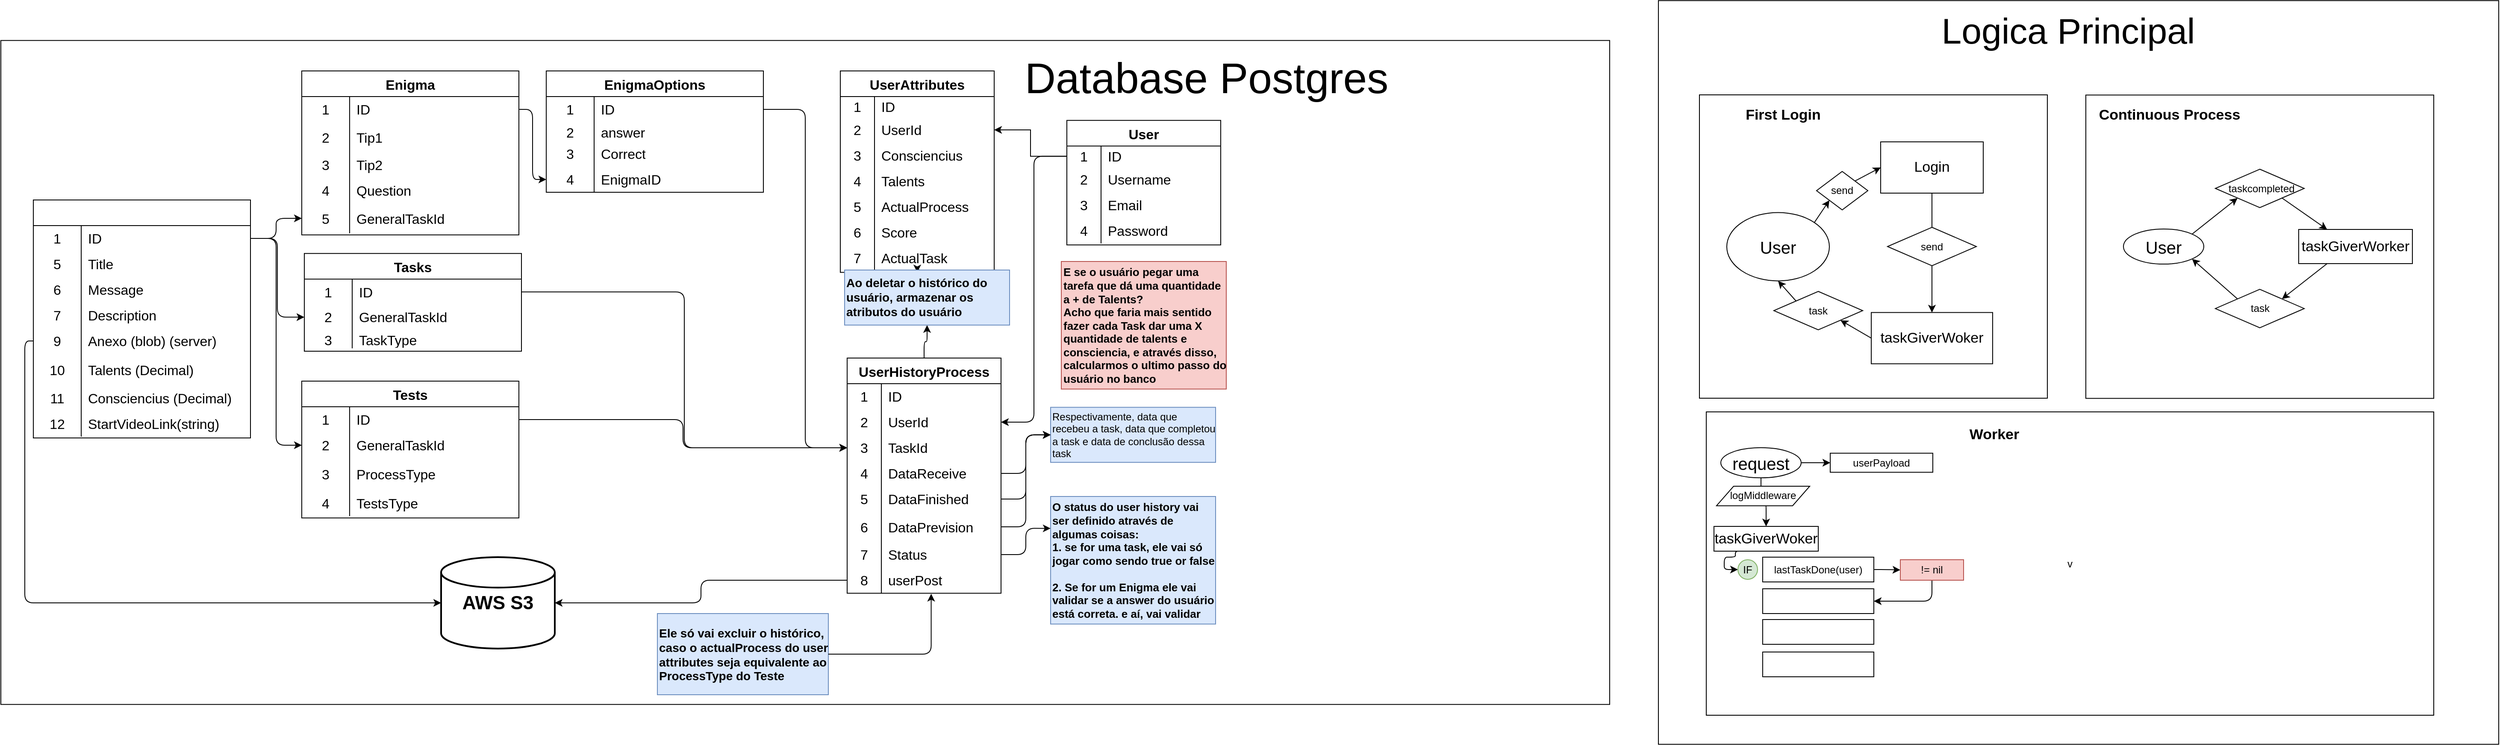 <mxfile>
    <diagram name="Página-1" id="K9RDN214g1F_zYfi04yh">
        <mxGraphModel dx="2779" dy="1204" grid="0" gridSize="10" guides="1" tooltips="1" connect="1" arrows="1" fold="1" page="0" pageScale="1" pageWidth="827" pageHeight="1169" math="0" shadow="0" adaptiveColors="none">
            <root>
                <mxCell id="0"/>
                <mxCell id="1" parent="0"/>
                <mxCell id="T_tdR2kRKv0pg2XBUbw5-53" value="" style="rounded=0;whiteSpace=wrap;html=1;movable=0;resizable=0;rotatable=0;deletable=0;editable=0;locked=1;connectable=0;" parent="1" vertex="1">
                    <mxGeometry x="-1430" y="-206.64" width="1882" height="777" as="geometry"/>
                </mxCell>
                <mxCell id="B_N775TEVK_9BKgCkRrB-1" value="User" style="shape=table;startSize=30;container=1;collapsible=0;childLayout=tableLayout;fixedRows=1;rowLines=0;fontStyle=1;strokeColor=default;fontSize=16;" parent="1" vertex="1">
                    <mxGeometry x="-183" y="-113.14" width="180" height="145.78" as="geometry"/>
                </mxCell>
                <mxCell id="B_N775TEVK_9BKgCkRrB-2" value="" style="shape=tableRow;horizontal=0;startSize=0;swimlaneHead=0;swimlaneBody=0;top=0;left=0;bottom=0;right=0;collapsible=0;dropTarget=0;fillColor=none;points=[[0,0.5],[1,0.5]];portConstraint=eastwest;strokeColor=inherit;fontSize=16;" parent="B_N775TEVK_9BKgCkRrB-1" vertex="1">
                    <mxGeometry y="30" width="180" height="24" as="geometry"/>
                </mxCell>
                <mxCell id="B_N775TEVK_9BKgCkRrB-3" value="1" style="shape=partialRectangle;html=1;whiteSpace=wrap;connectable=0;fillColor=none;top=0;left=0;bottom=0;right=0;overflow=hidden;pointerEvents=1;strokeColor=inherit;fontSize=16;" parent="B_N775TEVK_9BKgCkRrB-2" vertex="1">
                    <mxGeometry width="40" height="24" as="geometry">
                        <mxRectangle width="40" height="24" as="alternateBounds"/>
                    </mxGeometry>
                </mxCell>
                <mxCell id="B_N775TEVK_9BKgCkRrB-4" value="ID" style="shape=partialRectangle;html=1;whiteSpace=wrap;connectable=0;fillColor=none;top=0;left=0;bottom=0;right=0;align=left;spacingLeft=6;overflow=hidden;strokeColor=inherit;fontSize=16;" parent="B_N775TEVK_9BKgCkRrB-2" vertex="1">
                    <mxGeometry x="40" width="140" height="24" as="geometry">
                        <mxRectangle width="140" height="24" as="alternateBounds"/>
                    </mxGeometry>
                </mxCell>
                <mxCell id="B_N775TEVK_9BKgCkRrB-5" value="" style="shape=tableRow;horizontal=0;startSize=0;swimlaneHead=0;swimlaneBody=0;top=0;left=0;bottom=0;right=0;collapsible=0;dropTarget=0;fillColor=none;points=[[0,0.5],[1,0.5]];portConstraint=eastwest;strokeColor=inherit;fontSize=16;" parent="B_N775TEVK_9BKgCkRrB-1" vertex="1">
                    <mxGeometry y="54" width="180" height="30" as="geometry"/>
                </mxCell>
                <mxCell id="B_N775TEVK_9BKgCkRrB-6" value="2" style="shape=partialRectangle;html=1;whiteSpace=wrap;connectable=0;fillColor=none;top=0;left=0;bottom=0;right=0;overflow=hidden;strokeColor=inherit;fontSize=16;" parent="B_N775TEVK_9BKgCkRrB-5" vertex="1">
                    <mxGeometry width="40" height="30" as="geometry">
                        <mxRectangle width="40" height="30" as="alternateBounds"/>
                    </mxGeometry>
                </mxCell>
                <mxCell id="B_N775TEVK_9BKgCkRrB-7" value="Username" style="shape=partialRectangle;html=1;whiteSpace=wrap;connectable=0;fillColor=none;top=0;left=0;bottom=0;right=0;align=left;spacingLeft=6;overflow=hidden;strokeColor=inherit;fontSize=16;" parent="B_N775TEVK_9BKgCkRrB-5" vertex="1">
                    <mxGeometry x="40" width="140" height="30" as="geometry">
                        <mxRectangle width="140" height="30" as="alternateBounds"/>
                    </mxGeometry>
                </mxCell>
                <mxCell id="B_N775TEVK_9BKgCkRrB-8" value="" style="shape=tableRow;horizontal=0;startSize=0;swimlaneHead=0;swimlaneBody=0;top=0;left=0;bottom=0;right=0;collapsible=0;dropTarget=0;fillColor=none;points=[[0,0.5],[1,0.5]];portConstraint=eastwest;strokeColor=inherit;fontSize=16;" parent="B_N775TEVK_9BKgCkRrB-1" vertex="1">
                    <mxGeometry y="84" width="180" height="30" as="geometry"/>
                </mxCell>
                <mxCell id="B_N775TEVK_9BKgCkRrB-9" value="3" style="shape=partialRectangle;html=1;whiteSpace=wrap;connectable=0;fillColor=none;top=0;left=0;bottom=0;right=0;overflow=hidden;strokeColor=inherit;fontSize=16;" parent="B_N775TEVK_9BKgCkRrB-8" vertex="1">
                    <mxGeometry width="40" height="30" as="geometry">
                        <mxRectangle width="40" height="30" as="alternateBounds"/>
                    </mxGeometry>
                </mxCell>
                <mxCell id="B_N775TEVK_9BKgCkRrB-10" value="Email" style="shape=partialRectangle;html=1;whiteSpace=wrap;connectable=0;fillColor=none;top=0;left=0;bottom=0;right=0;align=left;spacingLeft=6;overflow=hidden;strokeColor=inherit;fontSize=16;" parent="B_N775TEVK_9BKgCkRrB-8" vertex="1">
                    <mxGeometry x="40" width="140" height="30" as="geometry">
                        <mxRectangle width="140" height="30" as="alternateBounds"/>
                    </mxGeometry>
                </mxCell>
                <mxCell id="B_N775TEVK_9BKgCkRrB-11" value="" style="shape=tableRow;horizontal=0;startSize=0;swimlaneHead=0;swimlaneBody=0;top=0;left=0;bottom=0;right=0;collapsible=0;dropTarget=0;fillColor=none;points=[[0,0.5],[1,0.5]];portConstraint=eastwest;strokeColor=inherit;fontSize=16;" parent="B_N775TEVK_9BKgCkRrB-1" vertex="1">
                    <mxGeometry y="114" width="180" height="30" as="geometry"/>
                </mxCell>
                <mxCell id="B_N775TEVK_9BKgCkRrB-12" value="4" style="shape=partialRectangle;html=1;whiteSpace=wrap;connectable=0;fillColor=none;top=0;left=0;bottom=0;right=0;overflow=hidden;strokeColor=inherit;fontSize=16;" parent="B_N775TEVK_9BKgCkRrB-11" vertex="1">
                    <mxGeometry width="40" height="30" as="geometry">
                        <mxRectangle width="40" height="30" as="alternateBounds"/>
                    </mxGeometry>
                </mxCell>
                <mxCell id="B_N775TEVK_9BKgCkRrB-13" value="Password" style="shape=partialRectangle;html=1;whiteSpace=wrap;connectable=0;fillColor=none;top=0;left=0;bottom=0;right=0;align=left;spacingLeft=6;overflow=hidden;strokeColor=inherit;fontSize=16;" parent="B_N775TEVK_9BKgCkRrB-11" vertex="1">
                    <mxGeometry x="40" width="140" height="30" as="geometry">
                        <mxRectangle width="140" height="30" as="alternateBounds"/>
                    </mxGeometry>
                </mxCell>
                <mxCell id="T_tdR2kRKv0pg2XBUbw5-16" value="" style="shape=table;startSize=30;container=1;collapsible=0;childLayout=tableLayout;fixedRows=1;rowLines=0;fontStyle=1;strokeColor=default;fontSize=16;" parent="1" vertex="1">
                    <mxGeometry x="-1392" y="-20.0" width="254" height="278.487" as="geometry"/>
                </mxCell>
                <mxCell id="T_tdR2kRKv0pg2XBUbw5-17" value="" style="shape=tableRow;horizontal=0;startSize=0;swimlaneHead=0;swimlaneBody=0;top=0;left=0;bottom=0;right=0;collapsible=0;dropTarget=0;fillColor=none;points=[[0,0.5],[1,0.5]];portConstraint=eastwest;strokeColor=inherit;fontSize=16;" parent="T_tdR2kRKv0pg2XBUbw5-16" vertex="1">
                    <mxGeometry y="30" width="254" height="30" as="geometry"/>
                </mxCell>
                <mxCell id="T_tdR2kRKv0pg2XBUbw5-18" value="1" style="shape=partialRectangle;html=1;whiteSpace=wrap;connectable=0;fillColor=none;top=0;left=0;bottom=0;right=0;overflow=hidden;pointerEvents=1;strokeColor=inherit;fontSize=16;" parent="T_tdR2kRKv0pg2XBUbw5-17" vertex="1">
                    <mxGeometry width="56" height="30" as="geometry">
                        <mxRectangle width="56" height="30" as="alternateBounds"/>
                    </mxGeometry>
                </mxCell>
                <mxCell id="T_tdR2kRKv0pg2XBUbw5-19" value="ID" style="shape=partialRectangle;html=1;whiteSpace=wrap;connectable=0;fillColor=none;top=0;left=0;bottom=0;right=0;align=left;spacingLeft=6;overflow=hidden;strokeColor=inherit;fontSize=16;" parent="T_tdR2kRKv0pg2XBUbw5-17" vertex="1">
                    <mxGeometry x="56" width="198" height="30" as="geometry">
                        <mxRectangle width="198" height="30" as="alternateBounds"/>
                    </mxGeometry>
                </mxCell>
                <mxCell id="T_tdR2kRKv0pg2XBUbw5-49" value="" style="shape=tableRow;horizontal=0;startSize=0;swimlaneHead=0;swimlaneBody=0;top=0;left=0;bottom=0;right=0;collapsible=0;dropTarget=0;fillColor=none;points=[[0,0.5],[1,0.5]];portConstraint=eastwest;strokeColor=inherit;fontSize=16;" parent="T_tdR2kRKv0pg2XBUbw5-16" vertex="1">
                    <mxGeometry y="60" width="254" height="30" as="geometry"/>
                </mxCell>
                <mxCell id="T_tdR2kRKv0pg2XBUbw5-50" value="5" style="shape=partialRectangle;html=1;whiteSpace=wrap;connectable=0;fillColor=none;top=0;left=0;bottom=0;right=0;overflow=hidden;strokeColor=inherit;fontSize=16;" parent="T_tdR2kRKv0pg2XBUbw5-49" vertex="1">
                    <mxGeometry width="56" height="30" as="geometry">
                        <mxRectangle width="56" height="30" as="alternateBounds"/>
                    </mxGeometry>
                </mxCell>
                <mxCell id="T_tdR2kRKv0pg2XBUbw5-51" value="Title" style="shape=partialRectangle;html=1;whiteSpace=wrap;connectable=0;fillColor=none;top=0;left=0;bottom=0;right=0;align=left;spacingLeft=6;overflow=hidden;strokeColor=inherit;fontSize=16;" parent="T_tdR2kRKv0pg2XBUbw5-49" vertex="1">
                    <mxGeometry x="56" width="198" height="30" as="geometry">
                        <mxRectangle width="198" height="30" as="alternateBounds"/>
                    </mxGeometry>
                </mxCell>
                <mxCell id="T_tdR2kRKv0pg2XBUbw5-55" value="" style="shape=tableRow;horizontal=0;startSize=0;swimlaneHead=0;swimlaneBody=0;top=0;left=0;bottom=0;right=0;collapsible=0;dropTarget=0;fillColor=none;points=[[0,0.5],[1,0.5]];portConstraint=eastwest;strokeColor=inherit;fontSize=16;" parent="T_tdR2kRKv0pg2XBUbw5-16" vertex="1">
                    <mxGeometry y="90" width="254" height="30" as="geometry"/>
                </mxCell>
                <mxCell id="T_tdR2kRKv0pg2XBUbw5-56" value="6" style="shape=partialRectangle;html=1;whiteSpace=wrap;connectable=0;fillColor=none;top=0;left=0;bottom=0;right=0;overflow=hidden;strokeColor=inherit;fontSize=16;" parent="T_tdR2kRKv0pg2XBUbw5-55" vertex="1">
                    <mxGeometry width="56" height="30" as="geometry">
                        <mxRectangle width="56" height="30" as="alternateBounds"/>
                    </mxGeometry>
                </mxCell>
                <mxCell id="T_tdR2kRKv0pg2XBUbw5-57" value="Message" style="shape=partialRectangle;html=1;whiteSpace=wrap;connectable=0;fillColor=none;top=0;left=0;bottom=0;right=0;align=left;spacingLeft=6;overflow=hidden;strokeColor=inherit;fontSize=16;" parent="T_tdR2kRKv0pg2XBUbw5-55" vertex="1">
                    <mxGeometry x="56" width="198" height="30" as="geometry">
                        <mxRectangle width="198" height="30" as="alternateBounds"/>
                    </mxGeometry>
                </mxCell>
                <mxCell id="T_tdR2kRKv0pg2XBUbw5-58" value="" style="shape=tableRow;horizontal=0;startSize=0;swimlaneHead=0;swimlaneBody=0;top=0;left=0;bottom=0;right=0;collapsible=0;dropTarget=0;fillColor=none;points=[[0,0.5],[1,0.5]];portConstraint=eastwest;strokeColor=inherit;fontSize=16;" parent="T_tdR2kRKv0pg2XBUbw5-16" vertex="1">
                    <mxGeometry y="120" width="254" height="30" as="geometry"/>
                </mxCell>
                <mxCell id="T_tdR2kRKv0pg2XBUbw5-59" value="7" style="shape=partialRectangle;html=1;whiteSpace=wrap;connectable=0;fillColor=none;top=0;left=0;bottom=0;right=0;overflow=hidden;strokeColor=inherit;fontSize=16;" parent="T_tdR2kRKv0pg2XBUbw5-58" vertex="1">
                    <mxGeometry width="56" height="30" as="geometry">
                        <mxRectangle width="56" height="30" as="alternateBounds"/>
                    </mxGeometry>
                </mxCell>
                <mxCell id="T_tdR2kRKv0pg2XBUbw5-60" value="Description" style="shape=partialRectangle;html=1;whiteSpace=wrap;connectable=0;fillColor=none;top=0;left=0;bottom=0;right=0;align=left;spacingLeft=6;overflow=hidden;strokeColor=inherit;fontSize=16;" parent="T_tdR2kRKv0pg2XBUbw5-58" vertex="1">
                    <mxGeometry x="56" width="198" height="30" as="geometry">
                        <mxRectangle width="198" height="30" as="alternateBounds"/>
                    </mxGeometry>
                </mxCell>
                <mxCell id="T_tdR2kRKv0pg2XBUbw5-64" value="" style="shape=tableRow;horizontal=0;startSize=0;swimlaneHead=0;swimlaneBody=0;top=0;left=0;bottom=0;right=0;collapsible=0;dropTarget=0;fillColor=none;points=[[0,0.5],[1,0.5]];portConstraint=eastwest;strokeColor=inherit;fontSize=16;" parent="T_tdR2kRKv0pg2XBUbw5-16" vertex="1">
                    <mxGeometry y="150" width="254" height="30" as="geometry"/>
                </mxCell>
                <mxCell id="T_tdR2kRKv0pg2XBUbw5-65" value="9" style="shape=partialRectangle;html=1;whiteSpace=wrap;connectable=0;fillColor=none;top=0;left=0;bottom=0;right=0;overflow=hidden;strokeColor=inherit;fontSize=16;" parent="T_tdR2kRKv0pg2XBUbw5-64" vertex="1">
                    <mxGeometry width="56" height="30" as="geometry">
                        <mxRectangle width="56" height="30" as="alternateBounds"/>
                    </mxGeometry>
                </mxCell>
                <mxCell id="T_tdR2kRKv0pg2XBUbw5-66" value="Anexo (blob) (server)" style="shape=partialRectangle;html=1;whiteSpace=wrap;connectable=0;fillColor=none;top=0;left=0;bottom=0;right=0;align=left;spacingLeft=6;overflow=hidden;strokeColor=inherit;fontSize=16;" parent="T_tdR2kRKv0pg2XBUbw5-64" vertex="1">
                    <mxGeometry x="56" width="198" height="30" as="geometry">
                        <mxRectangle width="198" height="30" as="alternateBounds"/>
                    </mxGeometry>
                </mxCell>
                <mxCell id="T_tdR2kRKv0pg2XBUbw5-67" value="" style="shape=tableRow;horizontal=0;startSize=0;swimlaneHead=0;swimlaneBody=0;top=0;left=0;bottom=0;right=0;collapsible=0;dropTarget=0;fillColor=none;points=[[0,0.5],[1,0.5]];portConstraint=eastwest;strokeColor=inherit;fontSize=16;" parent="T_tdR2kRKv0pg2XBUbw5-16" vertex="1">
                    <mxGeometry y="180" width="254" height="37" as="geometry"/>
                </mxCell>
                <mxCell id="T_tdR2kRKv0pg2XBUbw5-68" value="10" style="shape=partialRectangle;html=1;whiteSpace=wrap;connectable=0;fillColor=none;top=0;left=0;bottom=0;right=0;overflow=hidden;strokeColor=inherit;fontSize=16;" parent="T_tdR2kRKv0pg2XBUbw5-67" vertex="1">
                    <mxGeometry width="56" height="37" as="geometry">
                        <mxRectangle width="56" height="37" as="alternateBounds"/>
                    </mxGeometry>
                </mxCell>
                <mxCell id="T_tdR2kRKv0pg2XBUbw5-69" value="Talents (Decimal)" style="shape=partialRectangle;html=1;whiteSpace=wrap;connectable=0;fillColor=none;top=0;left=0;bottom=0;right=0;align=left;spacingLeft=6;overflow=hidden;strokeColor=inherit;fontSize=16;" parent="T_tdR2kRKv0pg2XBUbw5-67" vertex="1">
                    <mxGeometry x="56" width="198" height="37" as="geometry">
                        <mxRectangle width="198" height="37" as="alternateBounds"/>
                    </mxGeometry>
                </mxCell>
                <mxCell id="T_tdR2kRKv0pg2XBUbw5-70" value="" style="shape=tableRow;horizontal=0;startSize=0;swimlaneHead=0;swimlaneBody=0;top=0;left=0;bottom=0;right=0;collapsible=0;dropTarget=0;fillColor=none;points=[[0,0.5],[1,0.5]];portConstraint=eastwest;strokeColor=inherit;fontSize=16;" parent="T_tdR2kRKv0pg2XBUbw5-16" vertex="1">
                    <mxGeometry y="217" width="254" height="30" as="geometry"/>
                </mxCell>
                <mxCell id="T_tdR2kRKv0pg2XBUbw5-71" value="11" style="shape=partialRectangle;html=1;whiteSpace=wrap;connectable=0;fillColor=none;top=0;left=0;bottom=0;right=0;overflow=hidden;strokeColor=inherit;fontSize=16;" parent="T_tdR2kRKv0pg2XBUbw5-70" vertex="1">
                    <mxGeometry width="56" height="30" as="geometry">
                        <mxRectangle width="56" height="30" as="alternateBounds"/>
                    </mxGeometry>
                </mxCell>
                <mxCell id="T_tdR2kRKv0pg2XBUbw5-72" value="Consciencius (Decimal)" style="shape=partialRectangle;html=1;whiteSpace=wrap;connectable=0;fillColor=none;top=0;left=0;bottom=0;right=0;align=left;spacingLeft=6;overflow=hidden;strokeColor=inherit;fontSize=16;" parent="T_tdR2kRKv0pg2XBUbw5-70" vertex="1">
                    <mxGeometry x="56" width="198" height="30" as="geometry">
                        <mxRectangle width="198" height="30" as="alternateBounds"/>
                    </mxGeometry>
                </mxCell>
                <mxCell id="T_tdR2kRKv0pg2XBUbw5-73" value="" style="shape=tableRow;horizontal=0;startSize=0;swimlaneHead=0;swimlaneBody=0;top=0;left=0;bottom=0;right=0;collapsible=0;dropTarget=0;fillColor=none;points=[[0,0.5],[1,0.5]];portConstraint=eastwest;strokeColor=inherit;fontSize=16;" parent="T_tdR2kRKv0pg2XBUbw5-16" vertex="1">
                    <mxGeometry y="247" width="254" height="30" as="geometry"/>
                </mxCell>
                <mxCell id="T_tdR2kRKv0pg2XBUbw5-74" value="12" style="shape=partialRectangle;html=1;whiteSpace=wrap;connectable=0;fillColor=none;top=0;left=0;bottom=0;right=0;overflow=hidden;strokeColor=inherit;fontSize=16;" parent="T_tdR2kRKv0pg2XBUbw5-73" vertex="1">
                    <mxGeometry width="56" height="30" as="geometry">
                        <mxRectangle width="56" height="30" as="alternateBounds"/>
                    </mxGeometry>
                </mxCell>
                <mxCell id="T_tdR2kRKv0pg2XBUbw5-75" value="StartVideoLink(string)" style="shape=partialRectangle;html=1;whiteSpace=wrap;connectable=0;fillColor=none;top=0;left=0;bottom=0;right=0;align=left;spacingLeft=6;overflow=hidden;strokeColor=inherit;fontSize=16;" parent="T_tdR2kRKv0pg2XBUbw5-73" vertex="1">
                    <mxGeometry x="56" width="198" height="30" as="geometry">
                        <mxRectangle width="198" height="30" as="alternateBounds"/>
                    </mxGeometry>
                </mxCell>
                <mxCell id="T_tdR2kRKv0pg2XBUbw5-36" value="Respectivamente, data que recebeu a task, data que completou a task e data de conclusão dessa task" style="text;html=1;align=left;verticalAlign=middle;whiteSpace=wrap;rounded=0;fillColor=#dae8fc;strokeColor=#6c8ebf;" parent="1" vertex="1">
                    <mxGeometry x="-202" y="222.66" width="193" height="64.422" as="geometry"/>
                </mxCell>
                <mxCell id="T_tdR2kRKv0pg2XBUbw5-76" value="&lt;font style=&quot;font-size: 22px;&quot;&gt;&lt;b&gt;AWS S3&lt;/b&gt;&lt;/font&gt;" style="strokeWidth=2;html=1;shape=mxgraph.flowchart.database;whiteSpace=wrap;" parent="1" vertex="1">
                    <mxGeometry x="-915" y="398" width="133" height="107" as="geometry"/>
                </mxCell>
                <mxCell id="T_tdR2kRKv0pg2XBUbw5-80" value="&lt;font style=&quot;font-size: 50px;&quot;&gt;Database Postgres&lt;/font&gt;" style="text;html=1;align=center;verticalAlign=middle;resizable=0;points=[];autosize=1;strokeColor=none;fillColor=none;" parent="1" vertex="1">
                    <mxGeometry x="-242" y="-199" width="443" height="72" as="geometry"/>
                </mxCell>
                <mxCell id="T_tdR2kRKv0pg2XBUbw5-81" value="" style="rounded=0;whiteSpace=wrap;html=1;movable=0;resizable=0;rotatable=0;deletable=0;editable=0;locked=1;connectable=0;" parent="1" vertex="1">
                    <mxGeometry x="509" y="-253.29" width="983" height="870.29" as="geometry"/>
                </mxCell>
                <mxCell id="T_tdR2kRKv0pg2XBUbw5-82" value="Logica Principal" style="text;html=1;align=center;verticalAlign=middle;resizable=0;points=[];autosize=1;strokeColor=none;fillColor=none;fontSize=42;" parent="1" vertex="1">
                    <mxGeometry x="830" y="-248.29" width="315" height="62" as="geometry"/>
                </mxCell>
                <mxCell id="T_tdR2kRKv0pg2XBUbw5-98" value="" style="edgeStyle=orthogonalEdgeStyle;rounded=0;orthogonalLoop=1;jettySize=auto;html=1;" parent="1" edge="1">
                    <mxGeometry relative="1" as="geometry">
                        <mxPoint x="669.571" y="27" as="targetPoint"/>
                    </mxGeometry>
                </mxCell>
                <mxCell id="258" style="edgeStyle=orthogonalEdgeStyle;html=1;exitX=0.5;exitY=0;exitDx=0;exitDy=0;entryX=0.5;entryY=1;entryDx=0;entryDy=0;" parent="1" source="T_tdR2kRKv0pg2XBUbw5-1" target="257" edge="1">
                    <mxGeometry relative="1" as="geometry"/>
                </mxCell>
                <mxCell id="T_tdR2kRKv0pg2XBUbw5-1" value="UserHistoryProcess" style="shape=table;startSize=30;container=1;collapsible=0;childLayout=tableLayout;fixedRows=1;rowLines=0;fontStyle=1;strokeColor=default;fontSize=16;" parent="1" vertex="1">
                    <mxGeometry x="-440" y="165" width="180" height="275.25" as="geometry"/>
                </mxCell>
                <mxCell id="T_tdR2kRKv0pg2XBUbw5-2" value="" style="shape=tableRow;horizontal=0;startSize=0;swimlaneHead=0;swimlaneBody=0;top=0;left=0;bottom=0;right=0;collapsible=0;dropTarget=0;fillColor=none;points=[[0,0.5],[1,0.5]];portConstraint=eastwest;strokeColor=inherit;fontSize=16;" parent="T_tdR2kRKv0pg2XBUbw5-1" vertex="1">
                    <mxGeometry y="30" width="180" height="30" as="geometry"/>
                </mxCell>
                <mxCell id="T_tdR2kRKv0pg2XBUbw5-3" value="1" style="shape=partialRectangle;html=1;whiteSpace=wrap;connectable=0;fillColor=none;top=0;left=0;bottom=0;right=0;overflow=hidden;pointerEvents=1;strokeColor=inherit;fontSize=16;" parent="T_tdR2kRKv0pg2XBUbw5-2" vertex="1">
                    <mxGeometry width="40" height="30" as="geometry">
                        <mxRectangle width="40" height="30" as="alternateBounds"/>
                    </mxGeometry>
                </mxCell>
                <mxCell id="T_tdR2kRKv0pg2XBUbw5-4" value="ID" style="shape=partialRectangle;html=1;whiteSpace=wrap;connectable=0;fillColor=none;top=0;left=0;bottom=0;right=0;align=left;spacingLeft=6;overflow=hidden;strokeColor=inherit;fontSize=16;" parent="T_tdR2kRKv0pg2XBUbw5-2" vertex="1">
                    <mxGeometry x="40" width="140" height="30" as="geometry">
                        <mxRectangle width="140" height="30" as="alternateBounds"/>
                    </mxGeometry>
                </mxCell>
                <mxCell id="T_tdR2kRKv0pg2XBUbw5-5" value="" style="shape=tableRow;horizontal=0;startSize=0;swimlaneHead=0;swimlaneBody=0;top=0;left=0;bottom=0;right=0;collapsible=0;dropTarget=0;fillColor=none;points=[[0,0.5],[1,0.5]];portConstraint=eastwest;strokeColor=inherit;fontSize=16;" parent="T_tdR2kRKv0pg2XBUbw5-1" vertex="1">
                    <mxGeometry y="60" width="180" height="30" as="geometry"/>
                </mxCell>
                <mxCell id="T_tdR2kRKv0pg2XBUbw5-6" value="2" style="shape=partialRectangle;html=1;whiteSpace=wrap;connectable=0;fillColor=none;top=0;left=0;bottom=0;right=0;overflow=hidden;strokeColor=inherit;fontSize=16;" parent="T_tdR2kRKv0pg2XBUbw5-5" vertex="1">
                    <mxGeometry width="40" height="30" as="geometry">
                        <mxRectangle width="40" height="30" as="alternateBounds"/>
                    </mxGeometry>
                </mxCell>
                <mxCell id="T_tdR2kRKv0pg2XBUbw5-7" value="UserId" style="shape=partialRectangle;html=1;whiteSpace=wrap;connectable=0;fillColor=none;top=0;left=0;bottom=0;right=0;align=left;spacingLeft=6;overflow=hidden;strokeColor=inherit;fontSize=16;" parent="T_tdR2kRKv0pg2XBUbw5-5" vertex="1">
                    <mxGeometry x="40" width="140" height="30" as="geometry">
                        <mxRectangle width="140" height="30" as="alternateBounds"/>
                    </mxGeometry>
                </mxCell>
                <mxCell id="T_tdR2kRKv0pg2XBUbw5-8" value="" style="shape=tableRow;horizontal=0;startSize=0;swimlaneHead=0;swimlaneBody=0;top=0;left=0;bottom=0;right=0;collapsible=0;dropTarget=0;fillColor=none;points=[[0,0.5],[1,0.5]];portConstraint=eastwest;strokeColor=inherit;fontSize=16;" parent="T_tdR2kRKv0pg2XBUbw5-1" vertex="1">
                    <mxGeometry y="90" width="180" height="30" as="geometry"/>
                </mxCell>
                <mxCell id="T_tdR2kRKv0pg2XBUbw5-9" value="3" style="shape=partialRectangle;html=1;whiteSpace=wrap;connectable=0;fillColor=none;top=0;left=0;bottom=0;right=0;overflow=hidden;strokeColor=inherit;fontSize=16;" parent="T_tdR2kRKv0pg2XBUbw5-8" vertex="1">
                    <mxGeometry width="40" height="30" as="geometry">
                        <mxRectangle width="40" height="30" as="alternateBounds"/>
                    </mxGeometry>
                </mxCell>
                <mxCell id="T_tdR2kRKv0pg2XBUbw5-10" value="TaskId" style="shape=partialRectangle;html=1;whiteSpace=wrap;connectable=0;fillColor=none;top=0;left=0;bottom=0;right=0;align=left;spacingLeft=6;overflow=hidden;strokeColor=inherit;fontSize=16;" parent="T_tdR2kRKv0pg2XBUbw5-8" vertex="1">
                    <mxGeometry x="40" width="140" height="30" as="geometry">
                        <mxRectangle width="140" height="30" as="alternateBounds"/>
                    </mxGeometry>
                </mxCell>
                <mxCell id="T_tdR2kRKv0pg2XBUbw5-11" value="" style="shape=tableRow;horizontal=0;startSize=0;swimlaneHead=0;swimlaneBody=0;top=0;left=0;bottom=0;right=0;collapsible=0;dropTarget=0;fillColor=none;points=[[0,0.5],[1,0.5]];portConstraint=eastwest;strokeColor=inherit;fontSize=16;" parent="T_tdR2kRKv0pg2XBUbw5-1" vertex="1">
                    <mxGeometry y="120" width="180" height="30" as="geometry"/>
                </mxCell>
                <mxCell id="T_tdR2kRKv0pg2XBUbw5-12" value="4" style="shape=partialRectangle;html=1;whiteSpace=wrap;connectable=0;fillColor=none;top=0;left=0;bottom=0;right=0;overflow=hidden;strokeColor=inherit;fontSize=16;" parent="T_tdR2kRKv0pg2XBUbw5-11" vertex="1">
                    <mxGeometry width="40" height="30" as="geometry">
                        <mxRectangle width="40" height="30" as="alternateBounds"/>
                    </mxGeometry>
                </mxCell>
                <mxCell id="T_tdR2kRKv0pg2XBUbw5-13" value="DataReceive" style="shape=partialRectangle;html=1;whiteSpace=wrap;connectable=0;fillColor=none;top=0;left=0;bottom=0;right=0;align=left;spacingLeft=6;overflow=hidden;strokeColor=inherit;fontSize=16;" parent="T_tdR2kRKv0pg2XBUbw5-11" vertex="1">
                    <mxGeometry x="40" width="140" height="30" as="geometry">
                        <mxRectangle width="140" height="30" as="alternateBounds"/>
                    </mxGeometry>
                </mxCell>
                <mxCell id="T_tdR2kRKv0pg2XBUbw5-30" value="" style="shape=tableRow;horizontal=0;startSize=0;swimlaneHead=0;swimlaneBody=0;top=0;left=0;bottom=0;right=0;collapsible=0;dropTarget=0;fillColor=none;points=[[0,0.5],[1,0.5]];portConstraint=eastwest;strokeColor=inherit;fontSize=16;" parent="T_tdR2kRKv0pg2XBUbw5-1" vertex="1">
                    <mxGeometry y="150" width="180" height="30" as="geometry"/>
                </mxCell>
                <mxCell id="T_tdR2kRKv0pg2XBUbw5-31" value="5" style="shape=partialRectangle;html=1;whiteSpace=wrap;connectable=0;fillColor=none;top=0;left=0;bottom=0;right=0;overflow=hidden;strokeColor=inherit;fontSize=16;" parent="T_tdR2kRKv0pg2XBUbw5-30" vertex="1">
                    <mxGeometry width="40" height="30" as="geometry">
                        <mxRectangle width="40" height="30" as="alternateBounds"/>
                    </mxGeometry>
                </mxCell>
                <mxCell id="T_tdR2kRKv0pg2XBUbw5-32" value="DataFinished" style="shape=partialRectangle;html=1;whiteSpace=wrap;connectable=0;fillColor=none;top=0;left=0;bottom=0;right=0;align=left;spacingLeft=6;overflow=hidden;strokeColor=inherit;fontSize=16;" parent="T_tdR2kRKv0pg2XBUbw5-30" vertex="1">
                    <mxGeometry x="40" width="140" height="30" as="geometry">
                        <mxRectangle width="140" height="30" as="alternateBounds"/>
                    </mxGeometry>
                </mxCell>
                <mxCell id="T_tdR2kRKv0pg2XBUbw5-33" value="" style="shape=tableRow;horizontal=0;startSize=0;swimlaneHead=0;swimlaneBody=0;top=0;left=0;bottom=0;right=0;collapsible=0;dropTarget=0;fillColor=none;points=[[0,0.5],[1,0.5]];portConstraint=eastwest;strokeColor=inherit;fontSize=16;" parent="T_tdR2kRKv0pg2XBUbw5-1" vertex="1">
                    <mxGeometry y="180" width="180" height="35" as="geometry"/>
                </mxCell>
                <mxCell id="T_tdR2kRKv0pg2XBUbw5-34" value="6" style="shape=partialRectangle;html=1;whiteSpace=wrap;connectable=0;fillColor=none;top=0;left=0;bottom=0;right=0;overflow=hidden;strokeColor=inherit;fontSize=16;" parent="T_tdR2kRKv0pg2XBUbw5-33" vertex="1">
                    <mxGeometry width="40" height="35" as="geometry">
                        <mxRectangle width="40" height="35" as="alternateBounds"/>
                    </mxGeometry>
                </mxCell>
                <mxCell id="T_tdR2kRKv0pg2XBUbw5-35" value="DataPrevision" style="shape=partialRectangle;html=1;whiteSpace=wrap;connectable=0;fillColor=none;top=0;left=0;bottom=0;right=0;align=left;spacingLeft=6;overflow=hidden;strokeColor=inherit;fontSize=16;" parent="T_tdR2kRKv0pg2XBUbw5-33" vertex="1">
                    <mxGeometry x="40" width="140" height="35" as="geometry">
                        <mxRectangle width="140" height="35" as="alternateBounds"/>
                    </mxGeometry>
                </mxCell>
                <mxCell id="T_tdR2kRKv0pg2XBUbw5-87" value="" style="shape=tableRow;horizontal=0;startSize=0;swimlaneHead=0;swimlaneBody=0;top=0;left=0;bottom=0;right=0;collapsible=0;dropTarget=0;fillColor=none;points=[[0,0.5],[1,0.5]];portConstraint=eastwest;strokeColor=inherit;fontSize=16;" parent="T_tdR2kRKv0pg2XBUbw5-1" vertex="1">
                    <mxGeometry y="215" width="180" height="30" as="geometry"/>
                </mxCell>
                <mxCell id="T_tdR2kRKv0pg2XBUbw5-88" value="7" style="shape=partialRectangle;html=1;whiteSpace=wrap;connectable=0;fillColor=none;top=0;left=0;bottom=0;right=0;overflow=hidden;strokeColor=inherit;fontSize=16;" parent="T_tdR2kRKv0pg2XBUbw5-87" vertex="1">
                    <mxGeometry width="40" height="30" as="geometry">
                        <mxRectangle width="40" height="30" as="alternateBounds"/>
                    </mxGeometry>
                </mxCell>
                <mxCell id="T_tdR2kRKv0pg2XBUbw5-89" value="Status" style="shape=partialRectangle;html=1;whiteSpace=wrap;connectable=0;fillColor=none;top=0;left=0;bottom=0;right=0;align=left;spacingLeft=6;overflow=hidden;strokeColor=inherit;fontSize=16;" parent="T_tdR2kRKv0pg2XBUbw5-87" vertex="1">
                    <mxGeometry x="40" width="140" height="30" as="geometry">
                        <mxRectangle width="140" height="30" as="alternateBounds"/>
                    </mxGeometry>
                </mxCell>
                <mxCell id="233" style="shape=tableRow;horizontal=0;startSize=0;swimlaneHead=0;swimlaneBody=0;top=0;left=0;bottom=0;right=0;collapsible=0;dropTarget=0;fillColor=none;points=[[0,0.5],[1,0.5]];portConstraint=eastwest;strokeColor=inherit;fontSize=16;" parent="T_tdR2kRKv0pg2XBUbw5-1" vertex="1">
                    <mxGeometry y="245" width="180" height="30" as="geometry"/>
                </mxCell>
                <mxCell id="234" value="8" style="shape=partialRectangle;html=1;whiteSpace=wrap;connectable=0;fillColor=none;top=0;left=0;bottom=0;right=0;overflow=hidden;strokeColor=inherit;fontSize=16;" parent="233" vertex="1">
                    <mxGeometry width="40" height="30" as="geometry">
                        <mxRectangle width="40" height="30" as="alternateBounds"/>
                    </mxGeometry>
                </mxCell>
                <mxCell id="235" value="userPost" style="shape=partialRectangle;html=1;whiteSpace=wrap;connectable=0;fillColor=none;top=0;left=0;bottom=0;right=0;align=left;spacingLeft=6;overflow=hidden;strokeColor=inherit;fontSize=16;" parent="233" vertex="1">
                    <mxGeometry x="40" width="140" height="30" as="geometry">
                        <mxRectangle width="140" height="30" as="alternateBounds"/>
                    </mxGeometry>
                </mxCell>
                <mxCell id="T_tdR2kRKv0pg2XBUbw5-132" value="UserAttributes" style="shape=table;startSize=30;container=1;collapsible=0;childLayout=tableLayout;fixedRows=1;rowLines=0;fontStyle=1;strokeColor=default;fontSize=16;" parent="1" vertex="1">
                    <mxGeometry x="-448" y="-171" width="180" height="235.78" as="geometry"/>
                </mxCell>
                <mxCell id="T_tdR2kRKv0pg2XBUbw5-133" value="" style="shape=tableRow;horizontal=0;startSize=0;swimlaneHead=0;swimlaneBody=0;top=0;left=0;bottom=0;right=0;collapsible=0;dropTarget=0;fillColor=none;points=[[0,0.5],[1,0.5]];portConstraint=eastwest;strokeColor=inherit;fontSize=16;" parent="T_tdR2kRKv0pg2XBUbw5-132" vertex="1">
                    <mxGeometry y="30" width="180" height="24" as="geometry"/>
                </mxCell>
                <mxCell id="T_tdR2kRKv0pg2XBUbw5-134" value="1" style="shape=partialRectangle;html=1;whiteSpace=wrap;connectable=0;fillColor=none;top=0;left=0;bottom=0;right=0;overflow=hidden;pointerEvents=1;strokeColor=inherit;fontSize=16;" parent="T_tdR2kRKv0pg2XBUbw5-133" vertex="1">
                    <mxGeometry width="40" height="24" as="geometry">
                        <mxRectangle width="40" height="24" as="alternateBounds"/>
                    </mxGeometry>
                </mxCell>
                <mxCell id="T_tdR2kRKv0pg2XBUbw5-135" value="ID" style="shape=partialRectangle;html=1;whiteSpace=wrap;connectable=0;fillColor=none;top=0;left=0;bottom=0;right=0;align=left;spacingLeft=6;overflow=hidden;strokeColor=inherit;fontSize=16;" parent="T_tdR2kRKv0pg2XBUbw5-133" vertex="1">
                    <mxGeometry x="40" width="140" height="24" as="geometry">
                        <mxRectangle width="140" height="24" as="alternateBounds"/>
                    </mxGeometry>
                </mxCell>
                <mxCell id="T_tdR2kRKv0pg2XBUbw5-136" value="" style="shape=tableRow;horizontal=0;startSize=0;swimlaneHead=0;swimlaneBody=0;top=0;left=0;bottom=0;right=0;collapsible=0;dropTarget=0;fillColor=none;points=[[0,0.5],[1,0.5]];portConstraint=eastwest;strokeColor=inherit;fontSize=16;" parent="T_tdR2kRKv0pg2XBUbw5-132" vertex="1">
                    <mxGeometry y="54" width="180" height="30" as="geometry"/>
                </mxCell>
                <mxCell id="T_tdR2kRKv0pg2XBUbw5-137" value="2" style="shape=partialRectangle;html=1;whiteSpace=wrap;connectable=0;fillColor=none;top=0;left=0;bottom=0;right=0;overflow=hidden;strokeColor=inherit;fontSize=16;" parent="T_tdR2kRKv0pg2XBUbw5-136" vertex="1">
                    <mxGeometry width="40" height="30" as="geometry">
                        <mxRectangle width="40" height="30" as="alternateBounds"/>
                    </mxGeometry>
                </mxCell>
                <mxCell id="T_tdR2kRKv0pg2XBUbw5-138" value="UserId" style="shape=partialRectangle;html=1;whiteSpace=wrap;connectable=0;fillColor=none;top=0;left=0;bottom=0;right=0;align=left;spacingLeft=6;overflow=hidden;strokeColor=inherit;fontSize=16;" parent="T_tdR2kRKv0pg2XBUbw5-136" vertex="1">
                    <mxGeometry x="40" width="140" height="30" as="geometry">
                        <mxRectangle width="140" height="30" as="alternateBounds"/>
                    </mxGeometry>
                </mxCell>
                <mxCell id="T_tdR2kRKv0pg2XBUbw5-139" value="" style="shape=tableRow;horizontal=0;startSize=0;swimlaneHead=0;swimlaneBody=0;top=0;left=0;bottom=0;right=0;collapsible=0;dropTarget=0;fillColor=none;points=[[0,0.5],[1,0.5]];portConstraint=eastwest;strokeColor=inherit;fontSize=16;" parent="T_tdR2kRKv0pg2XBUbw5-132" vertex="1">
                    <mxGeometry y="84" width="180" height="30" as="geometry"/>
                </mxCell>
                <mxCell id="T_tdR2kRKv0pg2XBUbw5-140" value="3" style="shape=partialRectangle;html=1;whiteSpace=wrap;connectable=0;fillColor=none;top=0;left=0;bottom=0;right=0;overflow=hidden;strokeColor=inherit;fontSize=16;" parent="T_tdR2kRKv0pg2XBUbw5-139" vertex="1">
                    <mxGeometry width="40" height="30" as="geometry">
                        <mxRectangle width="40" height="30" as="alternateBounds"/>
                    </mxGeometry>
                </mxCell>
                <mxCell id="T_tdR2kRKv0pg2XBUbw5-141" value="Consciencius" style="shape=partialRectangle;html=1;whiteSpace=wrap;connectable=0;fillColor=none;top=0;left=0;bottom=0;right=0;align=left;spacingLeft=6;overflow=hidden;strokeColor=inherit;fontSize=16;" parent="T_tdR2kRKv0pg2XBUbw5-139" vertex="1">
                    <mxGeometry x="40" width="140" height="30" as="geometry">
                        <mxRectangle width="140" height="30" as="alternateBounds"/>
                    </mxGeometry>
                </mxCell>
                <mxCell id="T_tdR2kRKv0pg2XBUbw5-142" value="" style="shape=tableRow;horizontal=0;startSize=0;swimlaneHead=0;swimlaneBody=0;top=0;left=0;bottom=0;right=0;collapsible=0;dropTarget=0;fillColor=none;points=[[0,0.5],[1,0.5]];portConstraint=eastwest;strokeColor=inherit;fontSize=16;" parent="T_tdR2kRKv0pg2XBUbw5-132" vertex="1">
                    <mxGeometry y="114" width="180" height="30" as="geometry"/>
                </mxCell>
                <mxCell id="T_tdR2kRKv0pg2XBUbw5-143" value="4" style="shape=partialRectangle;html=1;whiteSpace=wrap;connectable=0;fillColor=none;top=0;left=0;bottom=0;right=0;overflow=hidden;strokeColor=inherit;fontSize=16;" parent="T_tdR2kRKv0pg2XBUbw5-142" vertex="1">
                    <mxGeometry width="40" height="30" as="geometry">
                        <mxRectangle width="40" height="30" as="alternateBounds"/>
                    </mxGeometry>
                </mxCell>
                <mxCell id="T_tdR2kRKv0pg2XBUbw5-144" value="Talents" style="shape=partialRectangle;html=1;whiteSpace=wrap;connectable=0;fillColor=none;top=0;left=0;bottom=0;right=0;align=left;spacingLeft=6;overflow=hidden;strokeColor=inherit;fontSize=16;" parent="T_tdR2kRKv0pg2XBUbw5-142" vertex="1">
                    <mxGeometry x="40" width="140" height="30" as="geometry">
                        <mxRectangle width="140" height="30" as="alternateBounds"/>
                    </mxGeometry>
                </mxCell>
                <mxCell id="2" value="" style="shape=tableRow;horizontal=0;startSize=0;swimlaneHead=0;swimlaneBody=0;top=0;left=0;bottom=0;right=0;collapsible=0;dropTarget=0;fillColor=none;points=[[0,0.5],[1,0.5]];portConstraint=eastwest;strokeColor=inherit;fontSize=16;" parent="T_tdR2kRKv0pg2XBUbw5-132" vertex="1">
                    <mxGeometry y="144" width="180" height="30" as="geometry"/>
                </mxCell>
                <mxCell id="3" value="5" style="shape=partialRectangle;html=1;whiteSpace=wrap;connectable=0;fillColor=none;top=0;left=0;bottom=0;right=0;overflow=hidden;strokeColor=inherit;fontSize=16;" parent="2" vertex="1">
                    <mxGeometry width="40" height="30" as="geometry">
                        <mxRectangle width="40" height="30" as="alternateBounds"/>
                    </mxGeometry>
                </mxCell>
                <mxCell id="4" value="ActualProcess" style="shape=partialRectangle;html=1;whiteSpace=wrap;connectable=0;fillColor=none;top=0;left=0;bottom=0;right=0;align=left;spacingLeft=6;overflow=hidden;strokeColor=inherit;fontSize=16;" parent="2" vertex="1">
                    <mxGeometry x="40" width="140" height="30" as="geometry">
                        <mxRectangle width="140" height="30" as="alternateBounds"/>
                    </mxGeometry>
                </mxCell>
                <mxCell id="254" value="" style="shape=tableRow;horizontal=0;startSize=0;swimlaneHead=0;swimlaneBody=0;top=0;left=0;bottom=0;right=0;collapsible=0;dropTarget=0;fillColor=none;points=[[0,0.5],[1,0.5]];portConstraint=eastwest;strokeColor=inherit;fontSize=16;" parent="T_tdR2kRKv0pg2XBUbw5-132" vertex="1">
                    <mxGeometry y="174" width="180" height="30" as="geometry"/>
                </mxCell>
                <mxCell id="255" value="6" style="shape=partialRectangle;html=1;whiteSpace=wrap;connectable=0;fillColor=none;top=0;left=0;bottom=0;right=0;overflow=hidden;strokeColor=inherit;fontSize=16;" parent="254" vertex="1">
                    <mxGeometry width="40" height="30" as="geometry">
                        <mxRectangle width="40" height="30" as="alternateBounds"/>
                    </mxGeometry>
                </mxCell>
                <mxCell id="256" value="Score" style="shape=partialRectangle;html=1;whiteSpace=wrap;connectable=0;fillColor=none;top=0;left=0;bottom=0;right=0;align=left;spacingLeft=6;overflow=hidden;strokeColor=inherit;fontSize=16;" parent="254" vertex="1">
                    <mxGeometry x="40" width="140" height="30" as="geometry">
                        <mxRectangle width="140" height="30" as="alternateBounds"/>
                    </mxGeometry>
                </mxCell>
                <mxCell id="285" value="" style="shape=tableRow;horizontal=0;startSize=0;swimlaneHead=0;swimlaneBody=0;top=0;left=0;bottom=0;right=0;collapsible=0;dropTarget=0;fillColor=none;points=[[0,0.5],[1,0.5]];portConstraint=eastwest;strokeColor=inherit;fontSize=16;" parent="T_tdR2kRKv0pg2XBUbw5-132" vertex="1">
                    <mxGeometry y="204" width="180" height="30" as="geometry"/>
                </mxCell>
                <mxCell id="286" value="7" style="shape=partialRectangle;html=1;whiteSpace=wrap;connectable=0;fillColor=none;top=0;left=0;bottom=0;right=0;overflow=hidden;strokeColor=inherit;fontSize=16;" parent="285" vertex="1">
                    <mxGeometry width="40" height="30" as="geometry">
                        <mxRectangle width="40" height="30" as="alternateBounds"/>
                    </mxGeometry>
                </mxCell>
                <mxCell id="287" value="ActualTask" style="shape=partialRectangle;html=1;whiteSpace=wrap;connectable=0;fillColor=none;top=0;left=0;bottom=0;right=0;align=left;spacingLeft=6;overflow=hidden;strokeColor=inherit;fontSize=16;" parent="285" vertex="1">
                    <mxGeometry x="40" width="140" height="30" as="geometry">
                        <mxRectangle width="140" height="30" as="alternateBounds"/>
                    </mxGeometry>
                </mxCell>
                <mxCell id="T_tdR2kRKv0pg2XBUbw5-145" style="edgeStyle=orthogonalEdgeStyle;rounded=0;orthogonalLoop=1;jettySize=auto;html=1;exitX=0;exitY=0.5;exitDx=0;exitDy=0;entryX=1;entryY=0.5;entryDx=0;entryDy=0;" parent="1" source="B_N775TEVK_9BKgCkRrB-2" target="T_tdR2kRKv0pg2XBUbw5-136" edge="1">
                    <mxGeometry relative="1" as="geometry"/>
                </mxCell>
                <mxCell id="14" value="" style="rounded=0;whiteSpace=wrap;html=1;" parent="1" vertex="1">
                    <mxGeometry x="557" y="-143" width="407" height="355" as="geometry"/>
                </mxCell>
                <mxCell id="12" style="edgeStyle=none;html=1;exitX=1;exitY=0;exitDx=0;exitDy=0;entryX=0;entryY=0.5;entryDx=0;entryDy=0;" parent="1" source="33" target="7" edge="1">
                    <mxGeometry relative="1" as="geometry"/>
                </mxCell>
                <mxCell id="6" value="&lt;font style=&quot;font-size: 20px;&quot;&gt;User&lt;/font&gt;" style="ellipse;whiteSpace=wrap;html=1;" parent="1" vertex="1">
                    <mxGeometry x="589" y="-5.29" width="120" height="80" as="geometry"/>
                </mxCell>
                <mxCell id="9" style="edgeStyle=none;html=1;exitX=0.5;exitY=1;exitDx=0;exitDy=0;entryX=0.5;entryY=0;entryDx=0;entryDy=0;" parent="1" source="7" target="8" edge="1">
                    <mxGeometry relative="1" as="geometry"/>
                </mxCell>
                <mxCell id="7" value="&lt;font style=&quot;font-size: 17px;&quot;&gt;Login&lt;/font&gt;" style="rounded=0;whiteSpace=wrap;html=1;" parent="1" vertex="1">
                    <mxGeometry x="769" y="-88.0" width="120" height="60" as="geometry"/>
                </mxCell>
                <mxCell id="13" style="edgeStyle=none;html=1;exitX=0;exitY=0;exitDx=0;exitDy=0;entryX=0.5;entryY=1;entryDx=0;entryDy=0;" parent="1" source="31" target="6" edge="1">
                    <mxGeometry relative="1" as="geometry"/>
                </mxCell>
                <mxCell id="8" value="&lt;span style=&quot;font-size: 17px;&quot;&gt;taskGiverWoker&lt;/span&gt;" style="rounded=0;whiteSpace=wrap;html=1;" parent="1" vertex="1">
                    <mxGeometry x="758" y="111.71" width="142" height="60" as="geometry"/>
                </mxCell>
                <mxCell id="15" value="First Login" style="text;html=1;align=center;verticalAlign=middle;whiteSpace=wrap;rounded=0;fontStyle=1;fontSize=17;" parent="1" vertex="1">
                    <mxGeometry x="569" y="-134.13" width="172" height="30" as="geometry"/>
                </mxCell>
                <mxCell id="16" value="" style="rounded=0;whiteSpace=wrap;html=1;" parent="1" vertex="1">
                    <mxGeometry x="1009" y="-142.79" width="407" height="355" as="geometry"/>
                </mxCell>
                <mxCell id="27" style="edgeStyle=none;html=1;exitX=1;exitY=0;exitDx=0;exitDy=0;entryX=0;entryY=1;entryDx=0;entryDy=0;" parent="1" source="18" target="26" edge="1">
                    <mxGeometry relative="1" as="geometry"/>
                </mxCell>
                <mxCell id="18" value="&lt;font style=&quot;font-size: 20px;&quot;&gt;User&lt;/font&gt;" style="ellipse;whiteSpace=wrap;html=1;" parent="1" vertex="1">
                    <mxGeometry x="1053" y="13.96" width="94" height="41.08" as="geometry"/>
                </mxCell>
                <mxCell id="23" value="Continuous Process" style="text;html=1;align=center;verticalAlign=middle;whiteSpace=wrap;rounded=0;fontStyle=1;fontSize=17;" parent="1" vertex="1">
                    <mxGeometry x="1021" y="-133.92" width="172" height="30" as="geometry"/>
                </mxCell>
                <mxCell id="30" style="edgeStyle=none;html=1;exitX=1;exitY=1;exitDx=0;exitDy=0;entryX=0.25;entryY=0;entryDx=0;entryDy=0;" parent="1" source="26" target="28" edge="1">
                    <mxGeometry relative="1" as="geometry"/>
                </mxCell>
                <mxCell id="26" value="&amp;nbsp;taskcompleted" style="rhombus;whiteSpace=wrap;html=1;" parent="1" vertex="1">
                    <mxGeometry x="1160.5" y="-56" width="104" height="45" as="geometry"/>
                </mxCell>
                <mxCell id="37" style="edgeStyle=none;html=1;exitX=0.25;exitY=1;exitDx=0;exitDy=0;entryX=1;entryY=0;entryDx=0;entryDy=0;" parent="1" source="28" target="36" edge="1">
                    <mxGeometry relative="1" as="geometry"/>
                </mxCell>
                <mxCell id="28" value="&lt;font style=&quot;font-size: 17px;&quot;&gt;taskGiverWorker&lt;/font&gt;" style="rounded=0;whiteSpace=wrap;html=1;" parent="1" vertex="1">
                    <mxGeometry x="1258" y="14.5" width="133" height="40" as="geometry"/>
                </mxCell>
                <mxCell id="32" value="send" style="rhombus;whiteSpace=wrap;html=1;" parent="1" vertex="1">
                    <mxGeometry x="777" y="12" width="104" height="45" as="geometry"/>
                </mxCell>
                <mxCell id="34" value="" style="edgeStyle=none;html=1;exitX=1;exitY=0;exitDx=0;exitDy=0;entryX=0;entryY=1;entryDx=0;entryDy=0;" parent="1" source="6" target="33" edge="1">
                    <mxGeometry relative="1" as="geometry">
                        <mxPoint x="691" y="6" as="sourcePoint"/>
                        <mxPoint x="769" y="-58" as="targetPoint"/>
                    </mxGeometry>
                </mxCell>
                <mxCell id="33" value="send" style="rhombus;whiteSpace=wrap;html=1;" parent="1" vertex="1">
                    <mxGeometry x="694" y="-53.39" width="60" height="45" as="geometry"/>
                </mxCell>
                <mxCell id="35" value="" style="edgeStyle=none;html=1;exitX=0;exitY=0.5;exitDx=0;exitDy=0;entryX=1;entryY=1;entryDx=0;entryDy=0;" parent="1" source="8" target="31" edge="1">
                    <mxGeometry relative="1" as="geometry">
                        <mxPoint x="758" y="142" as="sourcePoint"/>
                        <mxPoint x="649" y="75" as="targetPoint"/>
                    </mxGeometry>
                </mxCell>
                <mxCell id="31" value="task" style="rhombus;whiteSpace=wrap;html=1;" parent="1" vertex="1">
                    <mxGeometry x="644" y="87" width="104" height="45" as="geometry"/>
                </mxCell>
                <mxCell id="38" style="edgeStyle=none;html=1;exitX=0;exitY=0;exitDx=0;exitDy=0;entryX=1;entryY=1;entryDx=0;entryDy=0;" parent="1" source="36" target="18" edge="1">
                    <mxGeometry relative="1" as="geometry"/>
                </mxCell>
                <mxCell id="36" value="task" style="rhombus;whiteSpace=wrap;html=1;" parent="1" vertex="1">
                    <mxGeometry x="1160.5" y="84.57" width="104" height="45" as="geometry"/>
                </mxCell>
                <mxCell id="39" value="v" style="rounded=0;whiteSpace=wrap;html=1;movable=0;resizable=0;rotatable=0;deletable=0;editable=0;locked=1;connectable=0;" parent="1" vertex="1">
                    <mxGeometry x="565" y="228" width="851" height="355" as="geometry"/>
                </mxCell>
                <mxCell id="263" style="edgeStyle=orthogonalEdgeStyle;html=1;exitX=0.5;exitY=1;exitDx=0;exitDy=0;entryX=0.5;entryY=0;entryDx=0;entryDy=0;" parent="1" source="41" target="45" edge="1">
                    <mxGeometry relative="1" as="geometry"/>
                </mxCell>
                <mxCell id="267" value="" style="edgeStyle=orthogonalEdgeStyle;html=1;" parent="1" source="41" target="266" edge="1">
                    <mxGeometry relative="1" as="geometry"/>
                </mxCell>
                <mxCell id="41" value="&lt;span style=&quot;font-size: 20px;&quot;&gt;request&lt;/span&gt;" style="ellipse;whiteSpace=wrap;html=1;" parent="1" vertex="1">
                    <mxGeometry x="582" y="269.87" width="94" height="35.29" as="geometry"/>
                </mxCell>
                <mxCell id="281" style="edgeStyle=orthogonalEdgeStyle;html=1;exitX=0.25;exitY=1;exitDx=0;exitDy=0;entryX=0;entryY=0.5;entryDx=0;entryDy=0;" parent="1" source="45" target="278" edge="1">
                    <mxGeometry relative="1" as="geometry">
                        <Array as="points">
                            <mxPoint x="599" y="398"/>
                            <mxPoint x="586" y="398"/>
                            <mxPoint x="586" y="412"/>
                        </Array>
                    </mxGeometry>
                </mxCell>
                <mxCell id="45" value="&lt;span style=&quot;font-size: 17px;&quot;&gt;taskGiverWoker&lt;/span&gt;" style="rounded=0;whiteSpace=wrap;html=1;" parent="1" vertex="1">
                    <mxGeometry x="574" y="362" width="122" height="29" as="geometry"/>
                </mxCell>
                <mxCell id="46" value="Worker" style="text;html=1;align=center;verticalAlign=middle;whiteSpace=wrap;rounded=0;fontStyle=1;fontSize=17;" parent="1" vertex="1">
                    <mxGeometry x="816" y="239.87" width="172" height="30" as="geometry"/>
                </mxCell>
                <mxCell id="55" value="Enigma" style="shape=table;startSize=30;container=1;collapsible=0;childLayout=tableLayout;fixedRows=1;rowLines=0;fontStyle=1;strokeColor=default;fontSize=16;" parent="1" vertex="1">
                    <mxGeometry x="-1078" y="-171" width="254" height="191.82" as="geometry"/>
                </mxCell>
                <mxCell id="56" value="" style="shape=tableRow;horizontal=0;startSize=0;swimlaneHead=0;swimlaneBody=0;top=0;left=0;bottom=0;right=0;collapsible=0;dropTarget=0;fillColor=none;points=[[0,0.5],[1,0.5]];portConstraint=eastwest;strokeColor=inherit;fontSize=16;" parent="55" vertex="1">
                    <mxGeometry y="30" width="254" height="30" as="geometry"/>
                </mxCell>
                <mxCell id="57" value="1" style="shape=partialRectangle;html=1;whiteSpace=wrap;connectable=0;fillColor=none;top=0;left=0;bottom=0;right=0;overflow=hidden;pointerEvents=1;strokeColor=inherit;fontSize=16;" parent="56" vertex="1">
                    <mxGeometry width="56" height="30" as="geometry">
                        <mxRectangle width="56" height="30" as="alternateBounds"/>
                    </mxGeometry>
                </mxCell>
                <mxCell id="58" value="ID" style="shape=partialRectangle;html=1;whiteSpace=wrap;connectable=0;fillColor=none;top=0;left=0;bottom=0;right=0;align=left;spacingLeft=6;overflow=hidden;strokeColor=inherit;fontSize=16;" parent="56" vertex="1">
                    <mxGeometry x="56" width="198" height="30" as="geometry">
                        <mxRectangle width="198" height="30" as="alternateBounds"/>
                    </mxGeometry>
                </mxCell>
                <mxCell id="59" value="" style="shape=tableRow;horizontal=0;startSize=0;swimlaneHead=0;swimlaneBody=0;top=0;left=0;bottom=0;right=0;collapsible=0;dropTarget=0;fillColor=none;points=[[0,0.5],[1,0.5]];portConstraint=eastwest;strokeColor=inherit;fontSize=16;" parent="55" vertex="1">
                    <mxGeometry y="60" width="254" height="35" as="geometry"/>
                </mxCell>
                <mxCell id="60" value="2" style="shape=partialRectangle;html=1;whiteSpace=wrap;connectable=0;fillColor=none;top=0;left=0;bottom=0;right=0;overflow=hidden;strokeColor=inherit;fontSize=16;" parent="59" vertex="1">
                    <mxGeometry width="56" height="35" as="geometry">
                        <mxRectangle width="56" height="35" as="alternateBounds"/>
                    </mxGeometry>
                </mxCell>
                <mxCell id="61" value="Tip1" style="shape=partialRectangle;html=1;whiteSpace=wrap;connectable=0;fillColor=none;top=0;left=0;bottom=0;right=0;align=left;spacingLeft=6;overflow=hidden;strokeColor=inherit;fontSize=16;" parent="59" vertex="1">
                    <mxGeometry x="56" width="198" height="35" as="geometry">
                        <mxRectangle width="198" height="35" as="alternateBounds"/>
                    </mxGeometry>
                </mxCell>
                <mxCell id="95" value="" style="shape=tableRow;horizontal=0;startSize=0;swimlaneHead=0;swimlaneBody=0;top=0;left=0;bottom=0;right=0;collapsible=0;dropTarget=0;fillColor=none;points=[[0,0.5],[1,0.5]];portConstraint=eastwest;strokeColor=inherit;fontSize=16;" parent="55" vertex="1">
                    <mxGeometry y="95" width="254" height="30" as="geometry"/>
                </mxCell>
                <mxCell id="96" value="3" style="shape=partialRectangle;html=1;whiteSpace=wrap;connectable=0;fillColor=none;top=0;left=0;bottom=0;right=0;overflow=hidden;strokeColor=inherit;fontSize=16;" parent="95" vertex="1">
                    <mxGeometry width="56" height="30" as="geometry">
                        <mxRectangle width="56" height="30" as="alternateBounds"/>
                    </mxGeometry>
                </mxCell>
                <mxCell id="97" value="Tip2" style="shape=partialRectangle;html=1;whiteSpace=wrap;connectable=0;fillColor=none;top=0;left=0;bottom=0;right=0;align=left;spacingLeft=6;overflow=hidden;strokeColor=inherit;fontSize=16;" parent="95" vertex="1">
                    <mxGeometry x="56" width="198" height="30" as="geometry">
                        <mxRectangle width="198" height="30" as="alternateBounds"/>
                    </mxGeometry>
                </mxCell>
                <mxCell id="146" value="" style="shape=tableRow;horizontal=0;startSize=0;swimlaneHead=0;swimlaneBody=0;top=0;left=0;bottom=0;right=0;collapsible=0;dropTarget=0;fillColor=none;points=[[0,0.5],[1,0.5]];portConstraint=eastwest;strokeColor=inherit;fontSize=16;" parent="55" vertex="1">
                    <mxGeometry y="125" width="254" height="30" as="geometry"/>
                </mxCell>
                <mxCell id="147" value="4" style="shape=partialRectangle;html=1;whiteSpace=wrap;connectable=0;fillColor=none;top=0;left=0;bottom=0;right=0;overflow=hidden;strokeColor=inherit;fontSize=16;" parent="146" vertex="1">
                    <mxGeometry width="56" height="30" as="geometry">
                        <mxRectangle width="56" height="30" as="alternateBounds"/>
                    </mxGeometry>
                </mxCell>
                <mxCell id="148" value="Question" style="shape=partialRectangle;html=1;whiteSpace=wrap;connectable=0;fillColor=none;top=0;left=0;bottom=0;right=0;align=left;spacingLeft=6;overflow=hidden;strokeColor=inherit;fontSize=16;" parent="146" vertex="1">
                    <mxGeometry x="56" width="198" height="30" as="geometry">
                        <mxRectangle width="198" height="30" as="alternateBounds"/>
                    </mxGeometry>
                </mxCell>
                <mxCell id="151" value="" style="shape=tableRow;horizontal=0;startSize=0;swimlaneHead=0;swimlaneBody=0;top=0;left=0;bottom=0;right=0;collapsible=0;dropTarget=0;fillColor=none;points=[[0,0.5],[1,0.5]];portConstraint=eastwest;strokeColor=inherit;fontSize=16;" parent="55" vertex="1">
                    <mxGeometry y="155" width="254" height="35" as="geometry"/>
                </mxCell>
                <mxCell id="152" value="5" style="shape=partialRectangle;html=1;whiteSpace=wrap;connectable=0;fillColor=none;top=0;left=0;bottom=0;right=0;overflow=hidden;strokeColor=inherit;fontSize=16;" parent="151" vertex="1">
                    <mxGeometry width="56" height="35" as="geometry">
                        <mxRectangle width="56" height="35" as="alternateBounds"/>
                    </mxGeometry>
                </mxCell>
                <mxCell id="153" value="GeneralTaskId" style="shape=partialRectangle;html=1;whiteSpace=wrap;connectable=0;fillColor=none;top=0;left=0;bottom=0;right=0;align=left;spacingLeft=6;overflow=hidden;strokeColor=inherit;fontSize=16;" parent="151" vertex="1">
                    <mxGeometry x="56" width="198" height="35" as="geometry">
                        <mxRectangle width="198" height="35" as="alternateBounds"/>
                    </mxGeometry>
                </mxCell>
                <mxCell id="104" style="edgeStyle=orthogonalEdgeStyle;html=1;exitX=1;exitY=0.5;exitDx=0;exitDy=0;entryX=0;entryY=0.5;entryDx=0;entryDy=0;" parent="1" source="56" edge="1">
                    <mxGeometry relative="1" as="geometry"/>
                </mxCell>
                <mxCell id="116" value="EnigmaOptions" style="shape=table;startSize=30;container=1;collapsible=0;childLayout=tableLayout;fixedRows=1;rowLines=0;fontStyle=1;strokeColor=default;fontSize=16;" parent="1" vertex="1">
                    <mxGeometry x="-792" y="-171" width="254" height="142" as="geometry"/>
                </mxCell>
                <mxCell id="117" value="" style="shape=tableRow;horizontal=0;startSize=0;swimlaneHead=0;swimlaneBody=0;top=0;left=0;bottom=0;right=0;collapsible=0;dropTarget=0;fillColor=none;points=[[0,0.5],[1,0.5]];portConstraint=eastwest;strokeColor=inherit;fontSize=16;" parent="116" vertex="1">
                    <mxGeometry y="30" width="254" height="30" as="geometry"/>
                </mxCell>
                <mxCell id="118" value="1" style="shape=partialRectangle;html=1;whiteSpace=wrap;connectable=0;fillColor=none;top=0;left=0;bottom=0;right=0;overflow=hidden;pointerEvents=1;strokeColor=inherit;fontSize=16;" parent="117" vertex="1">
                    <mxGeometry width="56" height="30" as="geometry">
                        <mxRectangle width="56" height="30" as="alternateBounds"/>
                    </mxGeometry>
                </mxCell>
                <mxCell id="119" value="ID" style="shape=partialRectangle;html=1;whiteSpace=wrap;connectable=0;fillColor=none;top=0;left=0;bottom=0;right=0;align=left;spacingLeft=6;overflow=hidden;strokeColor=inherit;fontSize=16;" parent="117" vertex="1">
                    <mxGeometry x="56" width="198" height="30" as="geometry">
                        <mxRectangle width="198" height="30" as="alternateBounds"/>
                    </mxGeometry>
                </mxCell>
                <mxCell id="120" value="" style="shape=tableRow;horizontal=0;startSize=0;swimlaneHead=0;swimlaneBody=0;top=0;left=0;bottom=0;right=0;collapsible=0;dropTarget=0;fillColor=none;points=[[0,0.5],[1,0.5]];portConstraint=eastwest;strokeColor=inherit;fontSize=16;" parent="116" vertex="1">
                    <mxGeometry y="60" width="254" height="22" as="geometry"/>
                </mxCell>
                <mxCell id="121" value="2" style="shape=partialRectangle;html=1;whiteSpace=wrap;connectable=0;fillColor=none;top=0;left=0;bottom=0;right=0;overflow=hidden;strokeColor=inherit;fontSize=16;" parent="120" vertex="1">
                    <mxGeometry width="56" height="22" as="geometry">
                        <mxRectangle width="56" height="22" as="alternateBounds"/>
                    </mxGeometry>
                </mxCell>
                <mxCell id="122" value="answer" style="shape=partialRectangle;html=1;whiteSpace=wrap;connectable=0;fillColor=none;top=0;left=0;bottom=0;right=0;align=left;spacingLeft=6;overflow=hidden;strokeColor=inherit;fontSize=16;" parent="120" vertex="1">
                    <mxGeometry x="56" width="198" height="22" as="geometry">
                        <mxRectangle width="198" height="22" as="alternateBounds"/>
                    </mxGeometry>
                </mxCell>
                <mxCell id="123" value="" style="shape=tableRow;horizontal=0;startSize=0;swimlaneHead=0;swimlaneBody=0;top=0;left=0;bottom=0;right=0;collapsible=0;dropTarget=0;fillColor=none;points=[[0,0.5],[1,0.5]];portConstraint=eastwest;strokeColor=inherit;fontSize=16;" parent="116" vertex="1">
                    <mxGeometry y="82" width="254" height="30" as="geometry"/>
                </mxCell>
                <mxCell id="124" value="3" style="shape=partialRectangle;html=1;whiteSpace=wrap;connectable=0;fillColor=none;top=0;left=0;bottom=0;right=0;overflow=hidden;strokeColor=inherit;fontSize=16;" parent="123" vertex="1">
                    <mxGeometry width="56" height="30" as="geometry">
                        <mxRectangle width="56" height="30" as="alternateBounds"/>
                    </mxGeometry>
                </mxCell>
                <mxCell id="125" value="Correct" style="shape=partialRectangle;html=1;whiteSpace=wrap;connectable=0;fillColor=none;top=0;left=0;bottom=0;right=0;align=left;spacingLeft=6;overflow=hidden;strokeColor=inherit;fontSize=16;" parent="123" vertex="1">
                    <mxGeometry x="56" width="198" height="30" as="geometry">
                        <mxRectangle width="198" height="30" as="alternateBounds"/>
                    </mxGeometry>
                </mxCell>
                <mxCell id="197" value="" style="shape=tableRow;horizontal=0;startSize=0;swimlaneHead=0;swimlaneBody=0;top=0;left=0;bottom=0;right=0;collapsible=0;dropTarget=0;fillColor=none;points=[[0,0.5],[1,0.5]];portConstraint=eastwest;strokeColor=inherit;fontSize=16;" parent="116" vertex="1">
                    <mxGeometry y="112" width="254" height="30" as="geometry"/>
                </mxCell>
                <mxCell id="198" value="4" style="shape=partialRectangle;html=1;whiteSpace=wrap;connectable=0;fillColor=none;top=0;left=0;bottom=0;right=0;overflow=hidden;strokeColor=inherit;fontSize=16;" parent="197" vertex="1">
                    <mxGeometry width="56" height="30" as="geometry">
                        <mxRectangle width="56" height="30" as="alternateBounds"/>
                    </mxGeometry>
                </mxCell>
                <mxCell id="199" value="EnigmaID" style="shape=partialRectangle;html=1;whiteSpace=wrap;connectable=0;fillColor=none;top=0;left=0;bottom=0;right=0;align=left;spacingLeft=6;overflow=hidden;strokeColor=inherit;fontSize=16;" parent="197" vertex="1">
                    <mxGeometry x="56" width="198" height="30" as="geometry">
                        <mxRectangle width="198" height="30" as="alternateBounds"/>
                    </mxGeometry>
                </mxCell>
                <mxCell id="149" value="&lt;font style=&quot;font-size: 13px;&quot;&gt;&lt;b&gt;O status do user history vai ser definido através de algumas coisas:&lt;/b&gt;&lt;/font&gt;&lt;div&gt;&lt;font style=&quot;font-size: 13px;&quot;&gt;&lt;b&gt;1. se for uma task, ele vai só jogar como sendo true or false&lt;/b&gt;&lt;/font&gt;&lt;/div&gt;&lt;div&gt;&lt;font style=&quot;font-size: 13px;&quot;&gt;&lt;b&gt;&lt;br&gt;&lt;/b&gt;&lt;/font&gt;&lt;/div&gt;&lt;div&gt;&lt;font style=&quot;font-size: 13px;&quot;&gt;&lt;b&gt;2. Se for um Enigma ele vai validar se a answer do usuário está correta. e aí, vai validar&lt;/b&gt;&lt;/font&gt;&lt;/div&gt;" style="text;html=1;align=left;verticalAlign=middle;whiteSpace=wrap;rounded=0;fillColor=#dae8fc;strokeColor=#6c8ebf;" parent="1" vertex="1">
                    <mxGeometry x="-202" y="327" width="193" height="149.29" as="geometry"/>
                </mxCell>
                <mxCell id="154" value="Tasks" style="shape=table;startSize=30;container=1;collapsible=0;childLayout=tableLayout;fixedRows=1;rowLines=0;fontStyle=1;strokeColor=default;fontSize=16;" parent="1" vertex="1">
                    <mxGeometry x="-1075" y="42.62" width="254" height="114.38" as="geometry"/>
                </mxCell>
                <mxCell id="155" value="" style="shape=tableRow;horizontal=0;startSize=0;swimlaneHead=0;swimlaneBody=0;top=0;left=0;bottom=0;right=0;collapsible=0;dropTarget=0;fillColor=none;points=[[0,0.5],[1,0.5]];portConstraint=eastwest;strokeColor=inherit;fontSize=16;" parent="154" vertex="1">
                    <mxGeometry y="30" width="254" height="30" as="geometry"/>
                </mxCell>
                <mxCell id="156" value="1" style="shape=partialRectangle;html=1;whiteSpace=wrap;connectable=0;fillColor=none;top=0;left=0;bottom=0;right=0;overflow=hidden;pointerEvents=1;strokeColor=inherit;fontSize=16;" parent="155" vertex="1">
                    <mxGeometry width="56" height="30" as="geometry">
                        <mxRectangle width="56" height="30" as="alternateBounds"/>
                    </mxGeometry>
                </mxCell>
                <mxCell id="157" value="ID" style="shape=partialRectangle;html=1;whiteSpace=wrap;connectable=0;fillColor=none;top=0;left=0;bottom=0;right=0;align=left;spacingLeft=6;overflow=hidden;strokeColor=inherit;fontSize=16;" parent="155" vertex="1">
                    <mxGeometry x="56" width="198" height="30" as="geometry">
                        <mxRectangle width="198" height="30" as="alternateBounds"/>
                    </mxGeometry>
                </mxCell>
                <mxCell id="189" style="shape=tableRow;horizontal=0;startSize=0;swimlaneHead=0;swimlaneBody=0;top=0;left=0;bottom=0;right=0;collapsible=0;dropTarget=0;fillColor=none;points=[[0,0.5],[1,0.5]];portConstraint=eastwest;strokeColor=inherit;fontSize=16;" parent="154" vertex="1">
                    <mxGeometry y="60" width="254" height="29" as="geometry"/>
                </mxCell>
                <mxCell id="190" value="2" style="shape=partialRectangle;html=1;whiteSpace=wrap;connectable=0;fillColor=none;top=0;left=0;bottom=0;right=0;overflow=hidden;pointerEvents=1;strokeColor=inherit;fontSize=16;" parent="189" vertex="1">
                    <mxGeometry width="56" height="29" as="geometry">
                        <mxRectangle width="56" height="29" as="alternateBounds"/>
                    </mxGeometry>
                </mxCell>
                <mxCell id="191" value="GeneralTaskId" style="shape=partialRectangle;html=1;whiteSpace=wrap;connectable=0;fillColor=none;top=0;left=0;bottom=0;right=0;align=left;spacingLeft=6;overflow=hidden;strokeColor=inherit;fontSize=16;" parent="189" vertex="1">
                    <mxGeometry x="56" width="198" height="29" as="geometry">
                        <mxRectangle width="198" height="29" as="alternateBounds"/>
                    </mxGeometry>
                </mxCell>
                <mxCell id="240" style="shape=tableRow;horizontal=0;startSize=0;swimlaneHead=0;swimlaneBody=0;top=0;left=0;bottom=0;right=0;collapsible=0;dropTarget=0;fillColor=none;points=[[0,0.5],[1,0.5]];portConstraint=eastwest;strokeColor=inherit;fontSize=16;" parent="154" vertex="1">
                    <mxGeometry y="89" width="254" height="22" as="geometry"/>
                </mxCell>
                <mxCell id="241" value="3" style="shape=partialRectangle;html=1;whiteSpace=wrap;connectable=0;fillColor=none;top=0;left=0;bottom=0;right=0;overflow=hidden;pointerEvents=1;strokeColor=inherit;fontSize=16;" parent="240" vertex="1">
                    <mxGeometry width="56" height="22" as="geometry">
                        <mxRectangle width="56" height="22" as="alternateBounds"/>
                    </mxGeometry>
                </mxCell>
                <mxCell id="242" value="TaskType" style="shape=partialRectangle;html=1;whiteSpace=wrap;connectable=0;fillColor=none;top=0;left=0;bottom=0;right=0;align=left;spacingLeft=6;overflow=hidden;strokeColor=inherit;fontSize=16;" parent="240" vertex="1">
                    <mxGeometry x="56" width="198" height="22" as="geometry">
                        <mxRectangle width="198" height="22" as="alternateBounds"/>
                    </mxGeometry>
                </mxCell>
                <mxCell id="170" value="Tests" style="shape=table;startSize=30;container=1;collapsible=0;childLayout=tableLayout;fixedRows=1;rowLines=0;fontStyle=1;strokeColor=default;fontSize=16;" parent="1" vertex="1">
                    <mxGeometry x="-1078" y="192.0" width="254" height="160.165" as="geometry"/>
                </mxCell>
                <mxCell id="171" value="" style="shape=tableRow;horizontal=0;startSize=0;swimlaneHead=0;swimlaneBody=0;top=0;left=0;bottom=0;right=0;collapsible=0;dropTarget=0;fillColor=none;points=[[0,0.5],[1,0.5]];portConstraint=eastwest;strokeColor=inherit;fontSize=16;" parent="170" vertex="1">
                    <mxGeometry y="30" width="254" height="30" as="geometry"/>
                </mxCell>
                <mxCell id="172" value="1" style="shape=partialRectangle;html=1;whiteSpace=wrap;connectable=0;fillColor=none;top=0;left=0;bottom=0;right=0;overflow=hidden;pointerEvents=1;strokeColor=inherit;fontSize=16;" parent="171" vertex="1">
                    <mxGeometry width="56" height="30" as="geometry">
                        <mxRectangle width="56" height="30" as="alternateBounds"/>
                    </mxGeometry>
                </mxCell>
                <mxCell id="173" value="ID" style="shape=partialRectangle;html=1;whiteSpace=wrap;connectable=0;fillColor=none;top=0;left=0;bottom=0;right=0;align=left;spacingLeft=6;overflow=hidden;strokeColor=inherit;fontSize=16;" parent="171" vertex="1">
                    <mxGeometry x="56" width="198" height="30" as="geometry">
                        <mxRectangle width="198" height="30" as="alternateBounds"/>
                    </mxGeometry>
                </mxCell>
                <mxCell id="193" style="shape=tableRow;horizontal=0;startSize=0;swimlaneHead=0;swimlaneBody=0;top=0;left=0;bottom=0;right=0;collapsible=0;dropTarget=0;fillColor=none;points=[[0,0.5],[1,0.5]];portConstraint=eastwest;strokeColor=inherit;fontSize=16;" parent="170" vertex="1">
                    <mxGeometry y="60" width="254" height="30" as="geometry"/>
                </mxCell>
                <mxCell id="194" value="2" style="shape=partialRectangle;html=1;whiteSpace=wrap;connectable=0;fillColor=none;top=0;left=0;bottom=0;right=0;overflow=hidden;pointerEvents=1;strokeColor=inherit;fontSize=16;" parent="193" vertex="1">
                    <mxGeometry width="56" height="30" as="geometry">
                        <mxRectangle width="56" height="30" as="alternateBounds"/>
                    </mxGeometry>
                </mxCell>
                <mxCell id="195" value="GeneralTaskId" style="shape=partialRectangle;html=1;whiteSpace=wrap;connectable=0;fillColor=none;top=0;left=0;bottom=0;right=0;align=left;spacingLeft=6;overflow=hidden;strokeColor=inherit;fontSize=16;" parent="193" vertex="1">
                    <mxGeometry x="56" width="198" height="30" as="geometry">
                        <mxRectangle width="198" height="30" as="alternateBounds"/>
                    </mxGeometry>
                </mxCell>
                <mxCell id="237" style="shape=tableRow;horizontal=0;startSize=0;swimlaneHead=0;swimlaneBody=0;top=0;left=0;bottom=0;right=0;collapsible=0;dropTarget=0;fillColor=none;points=[[0,0.5],[1,0.5]];portConstraint=eastwest;strokeColor=inherit;fontSize=16;" parent="170" vertex="1">
                    <mxGeometry y="90" width="254" height="38" as="geometry"/>
                </mxCell>
                <mxCell id="238" value="3" style="shape=partialRectangle;html=1;whiteSpace=wrap;connectable=0;fillColor=none;top=0;left=0;bottom=0;right=0;overflow=hidden;pointerEvents=1;strokeColor=inherit;fontSize=16;" parent="237" vertex="1">
                    <mxGeometry width="56" height="38" as="geometry">
                        <mxRectangle width="56" height="38" as="alternateBounds"/>
                    </mxGeometry>
                </mxCell>
                <mxCell id="239" value="ProcessType" style="shape=partialRectangle;html=1;whiteSpace=wrap;connectable=0;fillColor=none;top=0;left=0;bottom=0;right=0;align=left;spacingLeft=6;overflow=hidden;strokeColor=inherit;fontSize=16;" parent="237" vertex="1">
                    <mxGeometry x="56" width="198" height="38" as="geometry">
                        <mxRectangle width="198" height="38" as="alternateBounds"/>
                    </mxGeometry>
                </mxCell>
                <mxCell id="249" style="shape=tableRow;horizontal=0;startSize=0;swimlaneHead=0;swimlaneBody=0;top=0;left=0;bottom=0;right=0;collapsible=0;dropTarget=0;fillColor=none;points=[[0,0.5],[1,0.5]];portConstraint=eastwest;strokeColor=inherit;fontSize=16;" parent="170" vertex="1">
                    <mxGeometry y="128" width="254" height="30" as="geometry"/>
                </mxCell>
                <mxCell id="250" value="4" style="shape=partialRectangle;html=1;whiteSpace=wrap;connectable=0;fillColor=none;top=0;left=0;bottom=0;right=0;overflow=hidden;pointerEvents=1;strokeColor=inherit;fontSize=16;" parent="249" vertex="1">
                    <mxGeometry width="56" height="30" as="geometry">
                        <mxRectangle width="56" height="30" as="alternateBounds"/>
                    </mxGeometry>
                </mxCell>
                <mxCell id="251" value="TestsType" style="shape=partialRectangle;html=1;whiteSpace=wrap;connectable=0;fillColor=none;top=0;left=0;bottom=0;right=0;align=left;spacingLeft=6;overflow=hidden;strokeColor=inherit;fontSize=16;" parent="249" vertex="1">
                    <mxGeometry x="56" width="198" height="30" as="geometry">
                        <mxRectangle width="198" height="30" as="alternateBounds"/>
                    </mxGeometry>
                </mxCell>
                <mxCell id="186" style="edgeStyle=orthogonalEdgeStyle;html=1;exitX=1;exitY=0.5;exitDx=0;exitDy=0;entryX=0;entryY=0.5;entryDx=0;entryDy=0;" parent="1" source="T_tdR2kRKv0pg2XBUbw5-17" target="151" edge="1">
                    <mxGeometry relative="1" as="geometry"/>
                </mxCell>
                <mxCell id="187" style="edgeStyle=orthogonalEdgeStyle;html=1;exitX=1;exitY=0.5;exitDx=0;exitDy=0;entryX=0;entryY=0.5;entryDx=0;entryDy=0;" parent="1" source="T_tdR2kRKv0pg2XBUbw5-17" edge="1">
                    <mxGeometry relative="1" as="geometry"/>
                </mxCell>
                <mxCell id="188" style="edgeStyle=orthogonalEdgeStyle;html=1;exitX=1;exitY=0.5;exitDx=0;exitDy=0;entryX=0;entryY=0.5;entryDx=0;entryDy=0;" parent="1" source="T_tdR2kRKv0pg2XBUbw5-17" edge="1">
                    <mxGeometry relative="1" as="geometry"/>
                </mxCell>
                <mxCell id="192" style="edgeStyle=orthogonalEdgeStyle;html=1;exitX=1;exitY=0.5;exitDx=0;exitDy=0;entryX=0;entryY=0.5;entryDx=0;entryDy=0;" parent="1" source="T_tdR2kRKv0pg2XBUbw5-17" target="189" edge="1">
                    <mxGeometry relative="1" as="geometry"/>
                </mxCell>
                <mxCell id="196" style="edgeStyle=orthogonalEdgeStyle;html=1;exitX=1;exitY=0.5;exitDx=0;exitDy=0;entryX=0;entryY=0.5;entryDx=0;entryDy=0;" parent="1" source="T_tdR2kRKv0pg2XBUbw5-17" target="193" edge="1">
                    <mxGeometry relative="1" as="geometry"/>
                </mxCell>
                <mxCell id="207" style="edgeStyle=orthogonalEdgeStyle;html=1;exitX=0;exitY=0.5;exitDx=0;exitDy=0;entryX=1;entryY=0.5;entryDx=0;entryDy=0;" parent="1" source="B_N775TEVK_9BKgCkRrB-2" target="T_tdR2kRKv0pg2XBUbw5-5" edge="1">
                    <mxGeometry relative="1" as="geometry"/>
                </mxCell>
                <mxCell id="209" style="edgeStyle=orthogonalEdgeStyle;html=1;exitX=1;exitY=0.5;exitDx=0;exitDy=0;entryX=0;entryY=0.5;entryDx=0;entryDy=0;" parent="1" source="155" target="T_tdR2kRKv0pg2XBUbw5-8" edge="1">
                    <mxGeometry relative="1" as="geometry"/>
                </mxCell>
                <mxCell id="210" style="edgeStyle=orthogonalEdgeStyle;html=1;exitX=1;exitY=0.5;exitDx=0;exitDy=0;entryX=0;entryY=0.5;entryDx=0;entryDy=0;" parent="1" source="171" target="T_tdR2kRKv0pg2XBUbw5-8" edge="1">
                    <mxGeometry relative="1" as="geometry"/>
                </mxCell>
                <mxCell id="214" style="edgeStyle=orthogonalEdgeStyle;html=1;exitX=1;exitY=0.5;exitDx=0;exitDy=0;entryX=0;entryY=0.5;entryDx=0;entryDy=0;" parent="1" source="56" target="197" edge="1">
                    <mxGeometry relative="1" as="geometry"/>
                </mxCell>
                <mxCell id="215" style="edgeStyle=orthogonalEdgeStyle;html=1;exitX=1;exitY=0.5;exitDx=0;exitDy=0;entryX=0;entryY=0.5;entryDx=0;entryDy=0;" parent="1" source="117" target="T_tdR2kRKv0pg2XBUbw5-8" edge="1">
                    <mxGeometry relative="1" as="geometry"/>
                </mxCell>
                <mxCell id="232" style="edgeStyle=orthogonalEdgeStyle;html=1;exitX=0;exitY=0.5;exitDx=0;exitDy=0;entryX=0;entryY=0.5;entryDx=0;entryDy=0;entryPerimeter=0;" parent="1" source="T_tdR2kRKv0pg2XBUbw5-64" target="T_tdR2kRKv0pg2XBUbw5-76" edge="1">
                    <mxGeometry relative="1" as="geometry"/>
                </mxCell>
                <mxCell id="236" style="edgeStyle=orthogonalEdgeStyle;html=1;exitX=0;exitY=0.5;exitDx=0;exitDy=0;entryX=1;entryY=0.5;entryDx=0;entryDy=0;entryPerimeter=0;" parent="1" source="233" target="T_tdR2kRKv0pg2XBUbw5-76" edge="1">
                    <mxGeometry relative="1" as="geometry"/>
                </mxCell>
                <mxCell id="243" value="&lt;b&gt;&lt;font style=&quot;font-size: 14px;&quot;&gt;Ele só vai excluir o histórico, caso o actualProcess do user attributes seja equivalente ao ProcessType do Teste&lt;/font&gt;&lt;/b&gt;" style="text;html=1;align=left;verticalAlign=middle;whiteSpace=wrap;rounded=0;fillColor=#dae8fc;strokeColor=#6c8ebf;" parent="1" vertex="1">
                    <mxGeometry x="-662" y="464" width="200" height="95" as="geometry"/>
                </mxCell>
                <mxCell id="245" style="edgeStyle=orthogonalEdgeStyle;html=1;exitX=1;exitY=0.5;exitDx=0;exitDy=0;entryX=0;entryY=0.5;entryDx=0;entryDy=0;" parent="1" source="T_tdR2kRKv0pg2XBUbw5-11" target="T_tdR2kRKv0pg2XBUbw5-36" edge="1">
                    <mxGeometry relative="1" as="geometry"/>
                </mxCell>
                <mxCell id="246" style="edgeStyle=orthogonalEdgeStyle;html=1;exitX=1;exitY=0.5;exitDx=0;exitDy=0;entryX=0;entryY=0.5;entryDx=0;entryDy=0;" parent="1" source="T_tdR2kRKv0pg2XBUbw5-30" target="T_tdR2kRKv0pg2XBUbw5-36" edge="1">
                    <mxGeometry relative="1" as="geometry"/>
                </mxCell>
                <mxCell id="247" style="edgeStyle=orthogonalEdgeStyle;html=1;exitX=1;exitY=0.5;exitDx=0;exitDy=0;entryX=0;entryY=0.5;entryDx=0;entryDy=0;" parent="1" source="T_tdR2kRKv0pg2XBUbw5-33" target="T_tdR2kRKv0pg2XBUbw5-36" edge="1">
                    <mxGeometry relative="1" as="geometry"/>
                </mxCell>
                <mxCell id="248" style="edgeStyle=orthogonalEdgeStyle;html=1;exitX=1;exitY=0.5;exitDx=0;exitDy=0;entryX=0;entryY=0.25;entryDx=0;entryDy=0;" parent="1" source="T_tdR2kRKv0pg2XBUbw5-87" target="149" edge="1">
                    <mxGeometry relative="1" as="geometry"/>
                </mxCell>
                <mxCell id="253" value="&lt;font style=&quot;font-size: 13px;&quot;&gt;&lt;b&gt;E se o usuário pegar uma tarefa que dá uma quantidade a + de Talents?&lt;/b&gt;&lt;/font&gt;&lt;div&gt;&lt;font style=&quot;font-size: 13px;&quot;&gt;&lt;b&gt;Acho que faria mais sentido fazer cada Task dar uma X quantidade de talents e consciencia, e através disso, calcularmos o ultimo passo do usuário no banco&lt;/b&gt;&lt;/font&gt;&lt;/div&gt;" style="text;html=1;align=left;verticalAlign=middle;whiteSpace=wrap;rounded=0;fillColor=#f8cecc;strokeColor=#b85450;" parent="1" vertex="1">
                    <mxGeometry x="-189.5" y="52.0" width="193" height="149.29" as="geometry"/>
                </mxCell>
                <mxCell id="259" style="edgeStyle=orthogonalEdgeStyle;html=1;exitX=0.5;exitY=0;exitDx=0;exitDy=0;entryX=0.5;entryY=1;entryDx=0;entryDy=0;" parent="1" source="257" target="T_tdR2kRKv0pg2XBUbw5-132" edge="1">
                    <mxGeometry relative="1" as="geometry"/>
                </mxCell>
                <mxCell id="257" value="&lt;font style=&quot;font-size: 14px;&quot;&gt;&lt;b&gt;Ao deletar o histórico do usuário, armazenar os atributos do usuário&lt;/b&gt;&lt;/font&gt;" style="text;html=1;align=left;verticalAlign=middle;whiteSpace=wrap;rounded=0;fillColor=#dae8fc;strokeColor=#6c8ebf;" parent="1" vertex="1">
                    <mxGeometry x="-443" y="62.0" width="193" height="64.422" as="geometry"/>
                </mxCell>
                <mxCell id="260" style="edgeStyle=orthogonalEdgeStyle;html=1;exitX=1;exitY=0.5;exitDx=0;exitDy=0;entryX=0.546;entryY=1.028;entryDx=0;entryDy=0;entryPerimeter=0;" parent="1" source="243" target="233" edge="1">
                    <mxGeometry relative="1" as="geometry"/>
                </mxCell>
                <mxCell id="262" value="logMiddleware" style="shape=parallelogram;perimeter=parallelogramPerimeter;whiteSpace=wrap;html=1;fixedSize=1;" parent="1" vertex="1">
                    <mxGeometry x="577" y="315" width="109" height="22.84" as="geometry"/>
                </mxCell>
                <mxCell id="266" value="userPayload" style="whiteSpace=wrap;html=1;" parent="1" vertex="1">
                    <mxGeometry x="710" y="276.35" width="120" height="22.33" as="geometry"/>
                </mxCell>
                <mxCell id="280" value="" style="edgeStyle=orthogonalEdgeStyle;html=1;" parent="1" source="268" target="279" edge="1">
                    <mxGeometry relative="1" as="geometry"/>
                </mxCell>
                <mxCell id="268" value="&lt;span style=&quot;color: rgb(0, 0, 0);&quot;&gt;lastTaskDone(user)&lt;/span&gt;" style="rounded=0;whiteSpace=wrap;html=1;" parent="1" vertex="1">
                    <mxGeometry x="631" y="398" width="130" height="29" as="geometry"/>
                </mxCell>
                <mxCell id="269" value="" style="rounded=0;whiteSpace=wrap;html=1;" parent="1" vertex="1">
                    <mxGeometry x="631" y="435" width="130" height="29" as="geometry"/>
                </mxCell>
                <mxCell id="270" value="" style="rounded=0;whiteSpace=wrap;html=1;" parent="1" vertex="1">
                    <mxGeometry x="631" y="471" width="130" height="29" as="geometry"/>
                </mxCell>
                <mxCell id="271" value="" style="rounded=0;whiteSpace=wrap;html=1;" parent="1" vertex="1">
                    <mxGeometry x="631" y="509" width="130" height="29" as="geometry"/>
                </mxCell>
                <mxCell id="278" value="IF" style="ellipse;whiteSpace=wrap;html=1;aspect=fixed;fillColor=#d5e8d4;strokeColor=#82b366;" parent="1" vertex="1">
                    <mxGeometry x="602" y="401" width="23" height="23" as="geometry"/>
                </mxCell>
                <mxCell id="284" style="edgeStyle=orthogonalEdgeStyle;html=1;exitX=0.5;exitY=1;exitDx=0;exitDy=0;entryX=1;entryY=0.5;entryDx=0;entryDy=0;" parent="1" source="279" target="269" edge="1">
                    <mxGeometry relative="1" as="geometry"/>
                </mxCell>
                <mxCell id="279" value="!= nil" style="rounded=0;whiteSpace=wrap;html=1;fillColor=#f8cecc;strokeColor=#b85450;" parent="1" vertex="1">
                    <mxGeometry x="792" y="401" width="74" height="24" as="geometry"/>
                </mxCell>
            </root>
        </mxGraphModel>
    </diagram>
</mxfile>